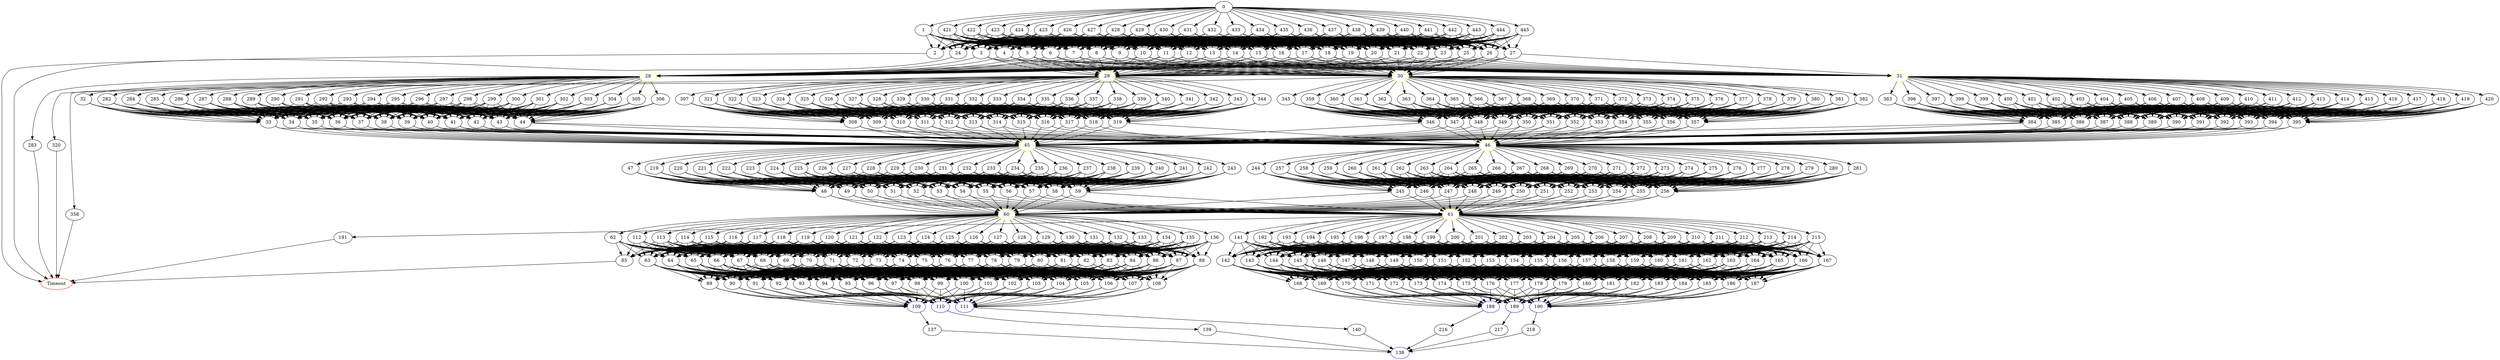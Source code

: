 digraph G {
	0 -> 1;
	0 -> 421;
	0 -> 422;
	0 -> 423;
	0 -> 424;
	0 -> 425;
	0 -> 426;
	0 -> 427;
	0 -> 428;
	0 -> 429;
	0 -> 430;
	0 -> 431;
	0 -> 432;
	0 -> 433;
	0 -> 434;
	0 -> 435;
	0 -> 436;
	0 -> 437;
	0 -> 438;
	0 -> 439;
	0 -> 440;
	0 -> 441;
	0 -> 442;
	0 -> 443;
	0 -> 444;
	0 -> 445;
	1 -> 2;
	1 -> 3;
	1 -> 4;
	1 -> 5;
	1 -> 6;
	1 -> 7;
	1 -> 8;
	1 -> 9;
	1 -> 10;
	1 -> 11;
	1 -> 12;
	1 -> 13;
	1 -> 14;
	1 -> 15;
	1 -> 16;
	1 -> 17;
	1 -> 18;
	1 -> 19;
	1 -> 20;
	1 -> 21;
	1 -> 22;
	1 -> 23;
	1 -> 24;
	1 -> 25;
	1 -> 26;
	1 -> 27;
	2 -> "Timeout";
Timeout [color=red];
	3 -> "28";
28 [color=yellow];
	3 -> "29";
29 [color=yellow];
	3 -> "30";
30 [color=yellow];
	3 -> "31";
31 [color=yellow];
	4 -> "28";
28 [color=yellow];
	4 -> "29";
29 [color=yellow];
	4 -> "30";
30 [color=yellow];
	4 -> "31";
31 [color=yellow];
	5 -> "28";
28 [color=yellow];
	5 -> "29";
29 [color=yellow];
	5 -> "30";
30 [color=yellow];
	5 -> "31";
31 [color=yellow];
	6 -> "28";
28 [color=yellow];
	6 -> "29";
29 [color=yellow];
	6 -> "30";
30 [color=yellow];
	6 -> "31";
31 [color=yellow];
	7 -> "28";
28 [color=yellow];
	7 -> "29";
29 [color=yellow];
	7 -> "30";
30 [color=yellow];
	7 -> "31";
31 [color=yellow];
	8 -> "28";
28 [color=yellow];
	8 -> "29";
29 [color=yellow];
	8 -> "30";
30 [color=yellow];
	8 -> "31";
31 [color=yellow];
	9 -> "28";
28 [color=yellow];
	9 -> "29";
29 [color=yellow];
	9 -> "30";
30 [color=yellow];
	9 -> "31";
31 [color=yellow];
	10 -> "28";
28 [color=yellow];
	10 -> "29";
29 [color=yellow];
	10 -> "30";
30 [color=yellow];
	10 -> "31";
31 [color=yellow];
	11 -> "28";
28 [color=yellow];
	11 -> "29";
29 [color=yellow];
	11 -> "30";
30 [color=yellow];
	11 -> "31";
31 [color=yellow];
	12 -> "28";
28 [color=yellow];
	12 -> "29";
29 [color=yellow];
	12 -> "30";
30 [color=yellow];
	12 -> "31";
31 [color=yellow];
	13 -> "28";
28 [color=yellow];
	13 -> "29";
29 [color=yellow];
	13 -> "30";
30 [color=yellow];
	13 -> "31";
31 [color=yellow];
	14 -> "28";
28 [color=yellow];
	14 -> "29";
29 [color=yellow];
	14 -> "30";
30 [color=yellow];
	14 -> "31";
31 [color=yellow];
	15 -> "28";
28 [color=yellow];
	15 -> "29";
29 [color=yellow];
	15 -> "30";
30 [color=yellow];
	15 -> "31";
31 [color=yellow];
	16 -> "28";
28 [color=yellow];
	16 -> "29";
29 [color=yellow];
	16 -> "30";
30 [color=yellow];
	16 -> "31";
31 [color=yellow];
	17 -> "28";
28 [color=yellow];
	17 -> "29";
29 [color=yellow];
	17 -> "30";
30 [color=yellow];
	17 -> "31";
31 [color=yellow];
	18 -> "28";
28 [color=yellow];
	18 -> "29";
29 [color=yellow];
	18 -> "30";
30 [color=yellow];
	18 -> "31";
31 [color=yellow];
	19 -> "28";
28 [color=yellow];
	19 -> "29";
29 [color=yellow];
	19 -> "30";
30 [color=yellow];
	19 -> "31";
31 [color=yellow];
	20 -> "28";
28 [color=yellow];
	20 -> "29";
29 [color=yellow];
	20 -> "30";
30 [color=yellow];
	20 -> "31";
31 [color=yellow];
	21 -> "28";
28 [color=yellow];
	21 -> "29";
29 [color=yellow];
	21 -> "30";
30 [color=yellow];
	21 -> "31";
31 [color=yellow];
	22 -> "28";
28 [color=yellow];
	22 -> "29";
29 [color=yellow];
	22 -> "30";
30 [color=yellow];
	22 -> "31";
31 [color=yellow];
	23 -> "28";
28 [color=yellow];
	23 -> "29";
29 [color=yellow];
	23 -> "30";
30 [color=yellow];
	23 -> "31";
31 [color=yellow];
	24 -> "Timeout";
Timeout [color=red];
	25 -> "28";
28 [color=yellow];
	25 -> "29";
29 [color=yellow];
	25 -> "30";
30 [color=yellow];
	25 -> "31";
31 [color=yellow];
	26 -> "28";
28 [color=yellow];
	26 -> "29";
29 [color=yellow];
	26 -> "30";
30 [color=yellow];
	26 -> "31";
31 [color=yellow];
	27 -> "28";
28 [color=yellow];
	27 -> "29";
29 [color=yellow];
	27 -> "30";
30 [color=yellow];
	27 -> "31";
31 [color=yellow];
	28 -> 32;
	28 -> 282;
	28 -> 283;
	28 -> 284;
	28 -> 285;
	28 -> 286;
	28 -> 287;
	28 -> 288;
	28 -> 289;
	28 -> 290;
	28 -> 291;
	28 -> 292;
	28 -> 293;
	28 -> 294;
	28 -> 295;
	28 -> 296;
	28 -> 297;
	28 -> 298;
	28 -> 299;
	28 -> 300;
	28 -> 301;
	28 -> 302;
	28 -> 303;
	28 -> 304;
	28 -> 305;
	28 -> 306;
	29 -> 307;
	29 -> 320;
	29 -> 321;
	29 -> 322;
	29 -> 323;
	29 -> 324;
	29 -> 325;
	29 -> 326;
	29 -> 327;
	29 -> 328;
	29 -> 329;
	29 -> 330;
	29 -> 331;
	29 -> 332;
	29 -> 333;
	29 -> 334;
	29 -> 335;
	29 -> 336;
	29 -> 337;
	29 -> 338;
	29 -> 339;
	29 -> 340;
	29 -> 341;
	29 -> 342;
	29 -> 343;
	29 -> 344;
	30 -> 345;
	30 -> 358;
	30 -> 359;
	30 -> 360;
	30 -> 361;
	30 -> 362;
	30 -> 363;
	30 -> 364;
	30 -> 365;
	30 -> 366;
	30 -> 367;
	30 -> 368;
	30 -> 369;
	30 -> 370;
	30 -> 371;
	30 -> 372;
	30 -> 373;
	30 -> 374;
	30 -> 375;
	30 -> 376;
	30 -> 377;
	30 -> 378;
	30 -> 379;
	30 -> 380;
	30 -> 381;
	30 -> 382;
	31 -> 383;
	31 -> 396;
	31 -> 397;
	31 -> 398;
	31 -> 399;
	31 -> 400;
	31 -> 401;
	31 -> 402;
	31 -> 403;
	31 -> 404;
	31 -> 405;
	31 -> 406;
	31 -> 407;
	31 -> 408;
	31 -> 409;
	31 -> 410;
	31 -> 411;
	31 -> 412;
	31 -> 413;
	31 -> 414;
	31 -> 415;
	31 -> 416;
	31 -> 417;
	31 -> 418;
	31 -> 419;
	31 -> 420;
	32 -> 33;
	32 -> 34;
	32 -> 35;
	32 -> 36;
	32 -> 37;
	32 -> 38;
	32 -> 39;
	32 -> 40;
	32 -> 41;
	32 -> 42;
	32 -> 43;
	32 -> 44;
	33 -> "45";
45 [color=yellow];
	33 -> "46";
46 [color=yellow];
	34 -> "45";
45 [color=yellow];
	34 -> "46";
46 [color=yellow];
	35 -> "45";
45 [color=yellow];
	35 -> "46";
46 [color=yellow];
	36 -> "45";
45 [color=yellow];
	36 -> "46";
46 [color=yellow];
	37 -> "45";
45 [color=yellow];
	37 -> "46";
46 [color=yellow];
	38 -> "45";
45 [color=yellow];
	38 -> "46";
46 [color=yellow];
	39 -> "45";
45 [color=yellow];
	39 -> "46";
46 [color=yellow];
	40 -> "45";
45 [color=yellow];
	40 -> "46";
46 [color=yellow];
	41 -> "45";
45 [color=yellow];
	41 -> "46";
46 [color=yellow];
	42 -> "45";
45 [color=yellow];
	42 -> "46";
46 [color=yellow];
	43 -> "45";
45 [color=yellow];
	43 -> "46";
46 [color=yellow];
	44 -> "45";
45 [color=yellow];
	44 -> "46";
46 [color=yellow];
	45 -> 47;
	45 -> 219;
	45 -> 220;
	45 -> 221;
	45 -> 222;
	45 -> 223;
	45 -> 224;
	45 -> 225;
	45 -> 226;
	45 -> 227;
	45 -> 228;
	45 -> 229;
	45 -> 230;
	45 -> 231;
	45 -> 232;
	45 -> 233;
	45 -> 234;
	45 -> 235;
	45 -> 236;
	45 -> 237;
	45 -> 238;
	45 -> 239;
	45 -> 240;
	45 -> 241;
	45 -> 242;
	45 -> 243;
	46 -> 244;
	46 -> 257;
	46 -> 258;
	46 -> 259;
	46 -> 260;
	46 -> 261;
	46 -> 262;
	46 -> 263;
	46 -> 264;
	46 -> 265;
	46 -> 266;
	46 -> 267;
	46 -> 268;
	46 -> 269;
	46 -> 270;
	46 -> 271;
	46 -> 272;
	46 -> 273;
	46 -> 274;
	46 -> 275;
	46 -> 276;
	46 -> 277;
	46 -> 278;
	46 -> 279;
	46 -> 280;
	46 -> 281;
	47 -> 48;
	47 -> 49;
	47 -> 50;
	47 -> 51;
	47 -> 52;
	47 -> 53;
	47 -> 54;
	47 -> 55;
	47 -> 56;
	47 -> 57;
	47 -> 58;
	47 -> 59;
	48 -> "60";
60 [color=yellow];
	48 -> "61";
61 [color=yellow];
	49 -> "60";
60 [color=yellow];
	49 -> "61";
61 [color=yellow];
	50 -> "60";
60 [color=yellow];
	50 -> "61";
61 [color=yellow];
	51 -> "60";
60 [color=yellow];
	51 -> "61";
61 [color=yellow];
	52 -> "60";
60 [color=yellow];
	52 -> "61";
61 [color=yellow];
	53 -> "60";
60 [color=yellow];
	53 -> "61";
61 [color=yellow];
	54 -> "60";
60 [color=yellow];
	54 -> "61";
61 [color=yellow];
	55 -> "60";
60 [color=yellow];
	55 -> "61";
61 [color=yellow];
	56 -> "60";
60 [color=yellow];
	56 -> "61";
61 [color=yellow];
	57 -> "60";
60 [color=yellow];
	57 -> "61";
61 [color=yellow];
	58 -> "60";
60 [color=yellow];
	58 -> "61";
61 [color=yellow];
	59 -> "60";
60 [color=yellow];
	59 -> "61";
61 [color=yellow];
	60 -> 62;
	60 -> 112;
	60 -> 113;
	60 -> 114;
	60 -> 115;
	60 -> 116;
	60 -> 117;
	60 -> 118;
	60 -> 119;
	60 -> 120;
	60 -> 121;
	60 -> 122;
	60 -> 123;
	60 -> 124;
	60 -> 125;
	60 -> 126;
	60 -> 127;
	60 -> 128;
	60 -> 129;
	60 -> 130;
	60 -> 131;
	60 -> 132;
	60 -> 133;
	60 -> 134;
	60 -> 135;
	60 -> 136;
	61 -> 141;
	61 -> 191;
	61 -> 192;
	61 -> 193;
	61 -> 194;
	61 -> 195;
	61 -> 196;
	61 -> 197;
	61 -> 198;
	61 -> 199;
	61 -> 200;
	61 -> 201;
	61 -> 202;
	61 -> 203;
	61 -> 204;
	61 -> 205;
	61 -> 206;
	61 -> 207;
	61 -> 208;
	61 -> 209;
	61 -> 210;
	61 -> 211;
	61 -> 212;
	61 -> 213;
	61 -> 214;
	61 -> 215;
	62 -> 63;
	62 -> 64;
	62 -> 65;
	62 -> 66;
	62 -> 67;
	62 -> 68;
	62 -> 69;
	62 -> 70;
	62 -> 71;
	62 -> 72;
	62 -> 73;
	62 -> 74;
	62 -> 75;
	62 -> 76;
	62 -> 77;
	62 -> 78;
	62 -> 79;
	62 -> 80;
	62 -> 81;
	62 -> 82;
	62 -> 83;
	62 -> 84;
	62 -> 85;
	62 -> 86;
	62 -> 87;
	62 -> 88;
	63 -> 89;
	63 -> 90;
	63 -> 91;
	63 -> 92;
	63 -> 93;
	63 -> 94;
	63 -> 95;
	63 -> 96;
	63 -> 97;
	63 -> 98;
	63 -> 99;
	63 -> 100;
	63 -> 101;
	63 -> 102;
	63 -> 103;
	63 -> 104;
	63 -> 105;
	63 -> 106;
	63 -> 107;
	63 -> 108;
	64 -> 89;
	64 -> 90;
	64 -> 91;
	64 -> 92;
	64 -> 93;
	64 -> 94;
	64 -> 95;
	64 -> 96;
	64 -> 97;
	64 -> 98;
	64 -> 99;
	64 -> 100;
	64 -> 101;
	64 -> 102;
	64 -> 103;
	64 -> 104;
	64 -> 105;
	64 -> 106;
	64 -> 107;
	64 -> 108;
	65 -> 89;
	65 -> 90;
	65 -> 91;
	65 -> 92;
	65 -> 93;
	65 -> 94;
	65 -> 95;
	65 -> 96;
	65 -> 97;
	65 -> 98;
	65 -> 99;
	65 -> 100;
	65 -> 101;
	65 -> 102;
	65 -> 103;
	65 -> 104;
	65 -> 105;
	65 -> 106;
	65 -> 107;
	65 -> 108;
	66 -> 89;
	66 -> 90;
	66 -> 91;
	66 -> 92;
	66 -> 93;
	66 -> 94;
	66 -> 95;
	66 -> 96;
	66 -> 97;
	66 -> 98;
	66 -> 99;
	66 -> 100;
	66 -> 101;
	66 -> 102;
	66 -> 103;
	66 -> 104;
	66 -> 105;
	66 -> 106;
	66 -> 107;
	66 -> 108;
	67 -> 89;
	67 -> 90;
	67 -> 91;
	67 -> 92;
	67 -> 93;
	67 -> 94;
	67 -> 95;
	67 -> 96;
	67 -> 97;
	67 -> 98;
	67 -> 99;
	67 -> 100;
	67 -> 101;
	67 -> 102;
	67 -> 103;
	67 -> 104;
	67 -> 105;
	67 -> 106;
	67 -> 107;
	67 -> 108;
	68 -> 89;
	68 -> 90;
	68 -> 91;
	68 -> 92;
	68 -> 93;
	68 -> 94;
	68 -> 95;
	68 -> 96;
	68 -> 97;
	68 -> 98;
	68 -> 99;
	68 -> 100;
	68 -> 101;
	68 -> 102;
	68 -> 103;
	68 -> 104;
	68 -> 105;
	68 -> 106;
	68 -> 107;
	68 -> 108;
	69 -> 89;
	69 -> 90;
	69 -> 91;
	69 -> 92;
	69 -> 93;
	69 -> 94;
	69 -> 95;
	69 -> 96;
	69 -> 97;
	69 -> 98;
	69 -> 99;
	69 -> 100;
	69 -> 101;
	69 -> 102;
	69 -> 103;
	69 -> 104;
	69 -> 105;
	69 -> 106;
	69 -> 107;
	69 -> 108;
	70 -> 89;
	70 -> 90;
	70 -> 91;
	70 -> 92;
	70 -> 93;
	70 -> 94;
	70 -> 95;
	70 -> 96;
	70 -> 97;
	70 -> 98;
	70 -> 99;
	70 -> 100;
	70 -> 101;
	70 -> 102;
	70 -> 103;
	70 -> 104;
	70 -> 105;
	70 -> 106;
	70 -> 107;
	70 -> 108;
	71 -> 89;
	71 -> 90;
	71 -> 91;
	71 -> 92;
	71 -> 93;
	71 -> 94;
	71 -> 95;
	71 -> 96;
	71 -> 97;
	71 -> 98;
	71 -> 99;
	71 -> 100;
	71 -> 101;
	71 -> 102;
	71 -> 103;
	71 -> 104;
	71 -> 105;
	71 -> 106;
	71 -> 107;
	71 -> 108;
	72 -> 89;
	72 -> 90;
	72 -> 91;
	72 -> 92;
	72 -> 93;
	72 -> 94;
	72 -> 95;
	72 -> 96;
	72 -> 97;
	72 -> 98;
	72 -> 99;
	72 -> 100;
	72 -> 101;
	72 -> 102;
	72 -> 103;
	72 -> 104;
	72 -> 105;
	72 -> 106;
	72 -> 107;
	72 -> 108;
	73 -> 89;
	73 -> 90;
	73 -> 91;
	73 -> 92;
	73 -> 93;
	73 -> 94;
	73 -> 95;
	73 -> 96;
	73 -> 97;
	73 -> 98;
	73 -> 99;
	73 -> 100;
	73 -> 101;
	73 -> 102;
	73 -> 103;
	73 -> 104;
	73 -> 105;
	73 -> 106;
	73 -> 107;
	73 -> 108;
	74 -> 89;
	74 -> 90;
	74 -> 91;
	74 -> 92;
	74 -> 93;
	74 -> 94;
	74 -> 95;
	74 -> 96;
	74 -> 97;
	74 -> 98;
	74 -> 99;
	74 -> 100;
	74 -> 101;
	74 -> 102;
	74 -> 103;
	74 -> 104;
	74 -> 105;
	74 -> 106;
	74 -> 107;
	74 -> 108;
	75 -> 89;
	75 -> 90;
	75 -> 91;
	75 -> 92;
	75 -> 93;
	75 -> 94;
	75 -> 95;
	75 -> 96;
	75 -> 97;
	75 -> 98;
	75 -> 99;
	75 -> 100;
	75 -> 101;
	75 -> 102;
	75 -> 103;
	75 -> 104;
	75 -> 105;
	75 -> 106;
	75 -> 107;
	75 -> 108;
	76 -> 89;
	76 -> 90;
	76 -> 91;
	76 -> 92;
	76 -> 93;
	76 -> 94;
	76 -> 95;
	76 -> 96;
	76 -> 97;
	76 -> 98;
	76 -> 99;
	76 -> 100;
	76 -> 101;
	76 -> 102;
	76 -> 103;
	76 -> 104;
	76 -> 105;
	76 -> 106;
	76 -> 107;
	76 -> 108;
	77 -> 89;
	77 -> 90;
	77 -> 91;
	77 -> 92;
	77 -> 93;
	77 -> 94;
	77 -> 95;
	77 -> 96;
	77 -> 97;
	77 -> 98;
	77 -> 99;
	77 -> 100;
	77 -> 101;
	77 -> 102;
	77 -> 103;
	77 -> 104;
	77 -> 105;
	77 -> 106;
	77 -> 107;
	77 -> 108;
	78 -> 89;
	78 -> 90;
	78 -> 91;
	78 -> 92;
	78 -> 93;
	78 -> 94;
	78 -> 95;
	78 -> 96;
	78 -> 97;
	78 -> 98;
	78 -> 99;
	78 -> 100;
	78 -> 101;
	78 -> 102;
	78 -> 103;
	78 -> 104;
	78 -> 105;
	78 -> 106;
	78 -> 107;
	78 -> 108;
	79 -> 89;
	79 -> 90;
	79 -> 91;
	79 -> 92;
	79 -> 93;
	79 -> 94;
	79 -> 95;
	79 -> 96;
	79 -> 97;
	79 -> 98;
	79 -> 99;
	79 -> 100;
	79 -> 101;
	79 -> 102;
	79 -> 103;
	79 -> 104;
	79 -> 105;
	79 -> 106;
	79 -> 107;
	79 -> 108;
	80 -> 89;
	80 -> 90;
	80 -> 91;
	80 -> 92;
	80 -> 93;
	80 -> 94;
	80 -> 95;
	80 -> 96;
	80 -> 97;
	80 -> 98;
	80 -> 99;
	80 -> 100;
	80 -> 101;
	80 -> 102;
	80 -> 103;
	80 -> 104;
	80 -> 105;
	80 -> 106;
	80 -> 107;
	80 -> 108;
	81 -> 89;
	81 -> 90;
	81 -> 91;
	81 -> 92;
	81 -> 93;
	81 -> 94;
	81 -> 95;
	81 -> 96;
	81 -> 97;
	81 -> 98;
	81 -> 99;
	81 -> 100;
	81 -> 101;
	81 -> 102;
	81 -> 103;
	81 -> 104;
	81 -> 105;
	81 -> 106;
	81 -> 107;
	81 -> 108;
	82 -> 89;
	82 -> 90;
	82 -> 91;
	82 -> 92;
	82 -> 93;
	82 -> 94;
	82 -> 95;
	82 -> 96;
	82 -> 97;
	82 -> 98;
	82 -> 99;
	82 -> 100;
	82 -> 101;
	82 -> 102;
	82 -> 103;
	82 -> 104;
	82 -> 105;
	82 -> 106;
	82 -> 107;
	82 -> 108;
	83 -> 89;
	83 -> 90;
	83 -> 91;
	83 -> 92;
	83 -> 93;
	83 -> 94;
	83 -> 95;
	83 -> 96;
	83 -> 97;
	83 -> 98;
	83 -> 99;
	83 -> 100;
	83 -> 101;
	83 -> 102;
	83 -> 103;
	83 -> 104;
	83 -> 105;
	83 -> 106;
	83 -> 107;
	83 -> 108;
	84 -> 89;
	84 -> 90;
	84 -> 91;
	84 -> 92;
	84 -> 93;
	84 -> 94;
	84 -> 95;
	84 -> 96;
	84 -> 97;
	84 -> 98;
	84 -> 99;
	84 -> 100;
	84 -> 101;
	84 -> 102;
	84 -> 103;
	84 -> 104;
	84 -> 105;
	84 -> 106;
	84 -> 107;
	84 -> 108;
	85 -> "Timeout";
Timeout [color=red];
	86 -> 89;
	86 -> 90;
	86 -> 91;
	86 -> 92;
	86 -> 93;
	86 -> 94;
	86 -> 95;
	86 -> 96;
	86 -> 97;
	86 -> 98;
	86 -> 99;
	86 -> 100;
	86 -> 101;
	86 -> 102;
	86 -> 103;
	86 -> 104;
	86 -> 105;
	86 -> 106;
	86 -> 107;
	86 -> 108;
	87 -> 89;
	87 -> 90;
	87 -> 91;
	87 -> 92;
	87 -> 93;
	87 -> 94;
	87 -> 95;
	87 -> 96;
	87 -> 97;
	87 -> 98;
	87 -> 99;
	87 -> 100;
	87 -> 101;
	87 -> 102;
	87 -> 103;
	87 -> 104;
	87 -> 105;
	87 -> 106;
	87 -> 107;
	87 -> 108;
	88 -> 89;
	88 -> 90;
	88 -> 91;
	88 -> 92;
	88 -> 93;
	88 -> 94;
	88 -> 95;
	88 -> 96;
	88 -> 97;
	88 -> 98;
	88 -> 99;
	88 -> 100;
	88 -> 101;
	88 -> 102;
	88 -> 103;
	88 -> 104;
	88 -> 105;
	88 -> 106;
	88 -> 107;
	88 -> 108;
	89 -> "109";
109 [color=blue];
	89 -> "110";
110 [color=blue];
	89 -> "111";
111 [color=blue];
	90 -> "109";
109 [color=blue];
	90 -> "110";
110 [color=blue];
	90 -> "111";
111 [color=blue];
	91 -> "109";
109 [color=blue];
	91 -> "110";
110 [color=blue];
	91 -> "111";
111 [color=blue];
	92 -> "109";
109 [color=blue];
	92 -> "110";
110 [color=blue];
	92 -> "111";
111 [color=blue];
	93 -> "109";
109 [color=blue];
	93 -> "110";
110 [color=blue];
	93 -> "111";
111 [color=blue];
	94 -> "109";
109 [color=blue];
	94 -> "110";
110 [color=blue];
	94 -> "111";
111 [color=blue];
	95 -> "109";
109 [color=blue];
	95 -> "110";
110 [color=blue];
	95 -> "111";
111 [color=blue];
	96 -> "109";
109 [color=blue];
	96 -> "110";
110 [color=blue];
	96 -> "111";
111 [color=blue];
	97 -> "109";
109 [color=blue];
	97 -> "110";
110 [color=blue];
	97 -> "111";
111 [color=blue];
	98 -> "109";
109 [color=blue];
	98 -> "110";
110 [color=blue];
	98 -> "111";
111 [color=blue];
	99 -> "109";
109 [color=blue];
	99 -> "110";
110 [color=blue];
	99 -> "111";
111 [color=blue];
	100 -> "109";
109 [color=blue];
	100 -> "110";
110 [color=blue];
	100 -> "111";
111 [color=blue];
	101 -> "109";
109 [color=blue];
	101 -> "110";
110 [color=blue];
	101 -> "111";
111 [color=blue];
	102 -> "109";
109 [color=blue];
	102 -> "110";
110 [color=blue];
	102 -> "111";
111 [color=blue];
	103 -> "109";
109 [color=blue];
	103 -> "110";
110 [color=blue];
	103 -> "111";
111 [color=blue];
	104 -> "109";
109 [color=blue];
	104 -> "110";
110 [color=blue];
	104 -> "111";
111 [color=blue];
	105 -> "109";
109 [color=blue];
	105 -> "110";
110 [color=blue];
	105 -> "111";
111 [color=blue];
	106 -> "109";
109 [color=blue];
	106 -> "110";
110 [color=blue];
	106 -> "111";
111 [color=blue];
	107 -> "109";
109 [color=blue];
	107 -> "110";
110 [color=blue];
	107 -> "111";
111 [color=blue];
	108 -> "109";
109 [color=blue];
	108 -> "110";
110 [color=blue];
	108 -> "111";
111 [color=blue];
	109 -> 137;
	110 -> 139;
	111 -> 140;
	112 -> 63;
	112 -> 64;
	112 -> 65;
	112 -> 66;
	112 -> 67;
	112 -> 68;
	112 -> 69;
	112 -> 70;
	112 -> 71;
	112 -> 72;
	112 -> 73;
	112 -> 74;
	112 -> 75;
	112 -> 76;
	112 -> 77;
	112 -> 78;
	112 -> 79;
	112 -> 80;
	112 -> 81;
	112 -> 82;
	112 -> 83;
	112 -> 84;
	112 -> 85;
	112 -> 86;
	112 -> 87;
	112 -> 88;
	113 -> 63;
	113 -> 64;
	113 -> 65;
	113 -> 66;
	113 -> 67;
	113 -> 68;
	113 -> 69;
	113 -> 70;
	113 -> 71;
	113 -> 72;
	113 -> 73;
	113 -> 74;
	113 -> 75;
	113 -> 76;
	113 -> 77;
	113 -> 78;
	113 -> 79;
	113 -> 80;
	113 -> 81;
	113 -> 82;
	113 -> 83;
	113 -> 84;
	113 -> 85;
	113 -> 86;
	113 -> 87;
	113 -> 88;
	114 -> 63;
	114 -> 64;
	114 -> 65;
	114 -> 66;
	114 -> 67;
	114 -> 68;
	114 -> 69;
	114 -> 70;
	114 -> 71;
	114 -> 72;
	114 -> 73;
	114 -> 74;
	114 -> 75;
	114 -> 76;
	114 -> 77;
	114 -> 78;
	114 -> 79;
	114 -> 80;
	114 -> 81;
	114 -> 82;
	114 -> 83;
	114 -> 84;
	114 -> 85;
	114 -> 86;
	114 -> 87;
	114 -> 88;
	115 -> 63;
	115 -> 64;
	115 -> 65;
	115 -> 66;
	115 -> 67;
	115 -> 68;
	115 -> 69;
	115 -> 70;
	115 -> 71;
	115 -> 72;
	115 -> 73;
	115 -> 74;
	115 -> 75;
	115 -> 76;
	115 -> 77;
	115 -> 78;
	115 -> 79;
	115 -> 80;
	115 -> 81;
	115 -> 82;
	115 -> 83;
	115 -> 84;
	115 -> 85;
	115 -> 86;
	115 -> 87;
	115 -> 88;
	116 -> 63;
	116 -> 64;
	116 -> 65;
	116 -> 66;
	116 -> 67;
	116 -> 68;
	116 -> 69;
	116 -> 70;
	116 -> 71;
	116 -> 72;
	116 -> 73;
	116 -> 74;
	116 -> 75;
	116 -> 76;
	116 -> 77;
	116 -> 78;
	116 -> 79;
	116 -> 80;
	116 -> 81;
	116 -> 82;
	116 -> 83;
	116 -> 84;
	116 -> 85;
	116 -> 86;
	116 -> 87;
	116 -> 88;
	117 -> 63;
	117 -> 64;
	117 -> 65;
	117 -> 66;
	117 -> 67;
	117 -> 68;
	117 -> 69;
	117 -> 70;
	117 -> 71;
	117 -> 72;
	117 -> 73;
	117 -> 74;
	117 -> 75;
	117 -> 76;
	117 -> 77;
	117 -> 78;
	117 -> 79;
	117 -> 80;
	117 -> 81;
	117 -> 82;
	117 -> 83;
	117 -> 84;
	117 -> 85;
	117 -> 86;
	117 -> 87;
	117 -> 88;
	118 -> 63;
	118 -> 64;
	118 -> 65;
	118 -> 66;
	118 -> 67;
	118 -> 68;
	118 -> 69;
	118 -> 70;
	118 -> 71;
	118 -> 72;
	118 -> 73;
	118 -> 74;
	118 -> 75;
	118 -> 76;
	118 -> 77;
	118 -> 78;
	118 -> 79;
	118 -> 80;
	118 -> 81;
	118 -> 82;
	118 -> 83;
	118 -> 84;
	118 -> 85;
	118 -> 86;
	118 -> 87;
	118 -> 88;
	119 -> 63;
	119 -> 64;
	119 -> 65;
	119 -> 66;
	119 -> 67;
	119 -> 68;
	119 -> 69;
	119 -> 70;
	119 -> 71;
	119 -> 72;
	119 -> 73;
	119 -> 74;
	119 -> 75;
	119 -> 76;
	119 -> 77;
	119 -> 78;
	119 -> 79;
	119 -> 80;
	119 -> 81;
	119 -> 82;
	119 -> 83;
	119 -> 84;
	119 -> 85;
	119 -> 86;
	119 -> 87;
	119 -> 88;
	120 -> 63;
	120 -> 64;
	120 -> 65;
	120 -> 66;
	120 -> 67;
	120 -> 68;
	120 -> 69;
	120 -> 70;
	120 -> 71;
	120 -> 72;
	120 -> 73;
	120 -> 74;
	120 -> 75;
	120 -> 76;
	120 -> 77;
	120 -> 78;
	120 -> 79;
	120 -> 80;
	120 -> 81;
	120 -> 82;
	120 -> 83;
	120 -> 84;
	120 -> 85;
	120 -> 86;
	120 -> 87;
	120 -> 88;
	121 -> 63;
	121 -> 64;
	121 -> 65;
	121 -> 66;
	121 -> 67;
	121 -> 68;
	121 -> 69;
	121 -> 70;
	121 -> 71;
	121 -> 72;
	121 -> 73;
	121 -> 74;
	121 -> 75;
	121 -> 76;
	121 -> 77;
	121 -> 78;
	121 -> 79;
	121 -> 80;
	121 -> 81;
	121 -> 82;
	121 -> 83;
	121 -> 84;
	121 -> 85;
	121 -> 86;
	121 -> 87;
	121 -> 88;
	122 -> 63;
	122 -> 64;
	122 -> 65;
	122 -> 66;
	122 -> 67;
	122 -> 68;
	122 -> 69;
	122 -> 70;
	122 -> 71;
	122 -> 72;
	122 -> 73;
	122 -> 74;
	122 -> 75;
	122 -> 76;
	122 -> 77;
	122 -> 78;
	122 -> 79;
	122 -> 80;
	122 -> 81;
	122 -> 82;
	122 -> 83;
	122 -> 84;
	122 -> 85;
	122 -> 86;
	122 -> 87;
	122 -> 88;
	123 -> 63;
	123 -> 64;
	123 -> 65;
	123 -> 66;
	123 -> 67;
	123 -> 68;
	123 -> 69;
	123 -> 70;
	123 -> 71;
	123 -> 72;
	123 -> 73;
	123 -> 74;
	123 -> 75;
	123 -> 76;
	123 -> 77;
	123 -> 78;
	123 -> 79;
	123 -> 80;
	123 -> 81;
	123 -> 82;
	123 -> 83;
	123 -> 84;
	123 -> 85;
	123 -> 86;
	123 -> 87;
	123 -> 88;
	124 -> 63;
	124 -> 64;
	124 -> 65;
	124 -> 66;
	124 -> 67;
	124 -> 68;
	124 -> 69;
	124 -> 70;
	124 -> 71;
	124 -> 72;
	124 -> 73;
	124 -> 74;
	124 -> 75;
	124 -> 76;
	124 -> 77;
	124 -> 78;
	124 -> 79;
	124 -> 80;
	124 -> 81;
	124 -> 82;
	124 -> 83;
	124 -> 84;
	124 -> 85;
	124 -> 86;
	124 -> 87;
	124 -> 88;
	125 -> 63;
	125 -> 64;
	125 -> 65;
	125 -> 66;
	125 -> 67;
	125 -> 68;
	125 -> 69;
	125 -> 70;
	125 -> 71;
	125 -> 72;
	125 -> 73;
	125 -> 74;
	125 -> 75;
	125 -> 76;
	125 -> 77;
	125 -> 78;
	125 -> 79;
	125 -> 80;
	125 -> 81;
	125 -> 82;
	125 -> 83;
	125 -> 84;
	125 -> 85;
	125 -> 86;
	125 -> 87;
	125 -> 88;
	126 -> 63;
	126 -> 64;
	126 -> 65;
	126 -> 66;
	126 -> 67;
	126 -> 68;
	126 -> 69;
	126 -> 70;
	126 -> 71;
	126 -> 72;
	126 -> 73;
	126 -> 74;
	126 -> 75;
	126 -> 76;
	126 -> 77;
	126 -> 78;
	126 -> 79;
	126 -> 80;
	126 -> 81;
	126 -> 82;
	126 -> 83;
	126 -> 84;
	126 -> 85;
	126 -> 86;
	126 -> 87;
	126 -> 88;
	127 -> 63;
	127 -> 64;
	127 -> 65;
	127 -> 66;
	127 -> 67;
	127 -> 68;
	127 -> 69;
	127 -> 70;
	127 -> 71;
	127 -> 72;
	127 -> 73;
	127 -> 74;
	127 -> 75;
	127 -> 76;
	127 -> 77;
	127 -> 78;
	127 -> 79;
	127 -> 80;
	127 -> 81;
	127 -> 82;
	127 -> 83;
	127 -> 84;
	127 -> 85;
	127 -> 86;
	127 -> 87;
	127 -> 88;
	128 -> 63;
	128 -> 64;
	128 -> 65;
	128 -> 66;
	128 -> 67;
	128 -> 68;
	128 -> 69;
	128 -> 70;
	128 -> 71;
	128 -> 72;
	128 -> 73;
	128 -> 74;
	128 -> 75;
	128 -> 76;
	128 -> 77;
	128 -> 78;
	128 -> 79;
	128 -> 80;
	128 -> 81;
	128 -> 82;
	128 -> 83;
	128 -> 84;
	128 -> 85;
	128 -> 86;
	128 -> 87;
	128 -> 88;
	129 -> 63;
	129 -> 64;
	129 -> 65;
	129 -> 66;
	129 -> 67;
	129 -> 68;
	129 -> 69;
	129 -> 70;
	129 -> 71;
	129 -> 72;
	129 -> 73;
	129 -> 74;
	129 -> 75;
	129 -> 76;
	129 -> 77;
	129 -> 78;
	129 -> 79;
	129 -> 80;
	129 -> 81;
	129 -> 82;
	129 -> 83;
	129 -> 84;
	129 -> 85;
	129 -> 86;
	129 -> 87;
	129 -> 88;
	130 -> 63;
	130 -> 64;
	130 -> 65;
	130 -> 66;
	130 -> 67;
	130 -> 68;
	130 -> 69;
	130 -> 70;
	130 -> 71;
	130 -> 72;
	130 -> 73;
	130 -> 74;
	130 -> 75;
	130 -> 76;
	130 -> 77;
	130 -> 78;
	130 -> 79;
	130 -> 80;
	130 -> 81;
	130 -> 82;
	130 -> 83;
	130 -> 84;
	130 -> 85;
	130 -> 86;
	130 -> 87;
	130 -> 88;
	131 -> 63;
	131 -> 64;
	131 -> 65;
	131 -> 66;
	131 -> 67;
	131 -> 68;
	131 -> 69;
	131 -> 70;
	131 -> 71;
	131 -> 72;
	131 -> 73;
	131 -> 74;
	131 -> 75;
	131 -> 76;
	131 -> 77;
	131 -> 78;
	131 -> 79;
	131 -> 80;
	131 -> 81;
	131 -> 82;
	131 -> 83;
	131 -> 84;
	131 -> 85;
	131 -> 86;
	131 -> 87;
	131 -> 88;
	132 -> 63;
	132 -> 64;
	132 -> 65;
	132 -> 66;
	132 -> 67;
	132 -> 68;
	132 -> 69;
	132 -> 70;
	132 -> 71;
	132 -> 72;
	132 -> 73;
	132 -> 74;
	132 -> 75;
	132 -> 76;
	132 -> 77;
	132 -> 78;
	132 -> 79;
	132 -> 80;
	132 -> 81;
	132 -> 82;
	132 -> 83;
	132 -> 84;
	132 -> 85;
	132 -> 86;
	132 -> 87;
	132 -> 88;
	133 -> 63;
	133 -> 64;
	133 -> 65;
	133 -> 66;
	133 -> 67;
	133 -> 68;
	133 -> 69;
	133 -> 70;
	133 -> 71;
	133 -> 72;
	133 -> 73;
	133 -> 74;
	133 -> 75;
	133 -> 76;
	133 -> 77;
	133 -> 78;
	133 -> 79;
	133 -> 80;
	133 -> 81;
	133 -> 82;
	133 -> 83;
	133 -> 84;
	133 -> 85;
	133 -> 86;
	133 -> 87;
	133 -> 88;
	134 -> 63;
	134 -> 64;
	134 -> 65;
	134 -> 66;
	134 -> 67;
	134 -> 68;
	134 -> 69;
	134 -> 70;
	134 -> 71;
	134 -> 72;
	134 -> 73;
	134 -> 74;
	134 -> 75;
	134 -> 76;
	134 -> 77;
	134 -> 78;
	134 -> 79;
	134 -> 80;
	134 -> 81;
	134 -> 82;
	134 -> 83;
	134 -> 84;
	134 -> 85;
	134 -> 86;
	134 -> 87;
	134 -> 88;
	135 -> 63;
	135 -> 64;
	135 -> 65;
	135 -> 66;
	135 -> 67;
	135 -> 68;
	135 -> 69;
	135 -> 70;
	135 -> 71;
	135 -> 72;
	135 -> 73;
	135 -> 74;
	135 -> 75;
	135 -> 76;
	135 -> 77;
	135 -> 78;
	135 -> 79;
	135 -> 80;
	135 -> 81;
	135 -> 82;
	135 -> 83;
	135 -> 84;
	135 -> 85;
	135 -> 86;
	135 -> 87;
	135 -> 88;
	136 -> 63;
	136 -> 64;
	136 -> 65;
	136 -> 66;
	136 -> 67;
	136 -> 68;
	136 -> 69;
	136 -> 70;
	136 -> 71;
	136 -> 72;
	136 -> 73;
	136 -> 74;
	136 -> 75;
	136 -> 76;
	136 -> 77;
	136 -> 78;
	136 -> 79;
	136 -> 80;
	136 -> 81;
	136 -> 82;
	136 -> 83;
	136 -> 84;
	136 -> 85;
	136 -> 86;
	136 -> 87;
	136 -> 88;
	137 -> "138";
138 [color=blue];
	139 -> "138";
138 [color=blue];
	140 -> "138";
138 [color=blue];
	141 -> 142;
	141 -> 143;
	141 -> 144;
	141 -> 145;
	141 -> 146;
	141 -> 147;
	141 -> 148;
	141 -> 149;
	141 -> 150;
	141 -> 151;
	141 -> 152;
	141 -> 153;
	141 -> 154;
	141 -> 155;
	141 -> 156;
	141 -> 157;
	141 -> 158;
	141 -> 159;
	141 -> 160;
	141 -> 161;
	141 -> 162;
	141 -> 163;
	141 -> 164;
	141 -> 165;
	141 -> 166;
	141 -> 167;
	142 -> 168;
	142 -> 169;
	142 -> 170;
	142 -> 171;
	142 -> 172;
	142 -> 173;
	142 -> 174;
	142 -> 175;
	142 -> 176;
	142 -> 177;
	142 -> 178;
	142 -> 179;
	142 -> 180;
	142 -> 181;
	142 -> 182;
	142 -> 183;
	142 -> 184;
	142 -> 185;
	142 -> 186;
	142 -> 187;
	143 -> 168;
	143 -> 169;
	143 -> 170;
	143 -> 171;
	143 -> 172;
	143 -> 173;
	143 -> 174;
	143 -> 175;
	143 -> 176;
	143 -> 177;
	143 -> 178;
	143 -> 179;
	143 -> 180;
	143 -> 181;
	143 -> 182;
	143 -> 183;
	143 -> 184;
	143 -> 185;
	143 -> 186;
	143 -> 187;
	144 -> 168;
	144 -> 169;
	144 -> 170;
	144 -> 171;
	144 -> 172;
	144 -> 173;
	144 -> 174;
	144 -> 175;
	144 -> 176;
	144 -> 177;
	144 -> 178;
	144 -> 179;
	144 -> 180;
	144 -> 181;
	144 -> 182;
	144 -> 183;
	144 -> 184;
	144 -> 185;
	144 -> 186;
	144 -> 187;
	145 -> 168;
	145 -> 169;
	145 -> 170;
	145 -> 171;
	145 -> 172;
	145 -> 173;
	145 -> 174;
	145 -> 175;
	145 -> 176;
	145 -> 177;
	145 -> 178;
	145 -> 179;
	145 -> 180;
	145 -> 181;
	145 -> 182;
	145 -> 183;
	145 -> 184;
	145 -> 185;
	145 -> 186;
	145 -> 187;
	146 -> 168;
	146 -> 169;
	146 -> 170;
	146 -> 171;
	146 -> 172;
	146 -> 173;
	146 -> 174;
	146 -> 175;
	146 -> 176;
	146 -> 177;
	146 -> 178;
	146 -> 179;
	146 -> 180;
	146 -> 181;
	146 -> 182;
	146 -> 183;
	146 -> 184;
	146 -> 185;
	146 -> 186;
	146 -> 187;
	147 -> 168;
	147 -> 169;
	147 -> 170;
	147 -> 171;
	147 -> 172;
	147 -> 173;
	147 -> 174;
	147 -> 175;
	147 -> 176;
	147 -> 177;
	147 -> 178;
	147 -> 179;
	147 -> 180;
	147 -> 181;
	147 -> 182;
	147 -> 183;
	147 -> 184;
	147 -> 185;
	147 -> 186;
	147 -> 187;
	148 -> 168;
	148 -> 169;
	148 -> 170;
	148 -> 171;
	148 -> 172;
	148 -> 173;
	148 -> 174;
	148 -> 175;
	148 -> 176;
	148 -> 177;
	148 -> 178;
	148 -> 179;
	148 -> 180;
	148 -> 181;
	148 -> 182;
	148 -> 183;
	148 -> 184;
	148 -> 185;
	148 -> 186;
	148 -> 187;
	149 -> 168;
	149 -> 169;
	149 -> 170;
	149 -> 171;
	149 -> 172;
	149 -> 173;
	149 -> 174;
	149 -> 175;
	149 -> 176;
	149 -> 177;
	149 -> 178;
	149 -> 179;
	149 -> 180;
	149 -> 181;
	149 -> 182;
	149 -> 183;
	149 -> 184;
	149 -> 185;
	149 -> 186;
	149 -> 187;
	150 -> 168;
	150 -> 169;
	150 -> 170;
	150 -> 171;
	150 -> 172;
	150 -> 173;
	150 -> 174;
	150 -> 175;
	150 -> 176;
	150 -> 177;
	150 -> 178;
	150 -> 179;
	150 -> 180;
	150 -> 181;
	150 -> 182;
	150 -> 183;
	150 -> 184;
	150 -> 185;
	150 -> 186;
	150 -> 187;
	151 -> 168;
	151 -> 169;
	151 -> 170;
	151 -> 171;
	151 -> 172;
	151 -> 173;
	151 -> 174;
	151 -> 175;
	151 -> 176;
	151 -> 177;
	151 -> 178;
	151 -> 179;
	151 -> 180;
	151 -> 181;
	151 -> 182;
	151 -> 183;
	151 -> 184;
	151 -> 185;
	151 -> 186;
	151 -> 187;
	152 -> 168;
	152 -> 169;
	152 -> 170;
	152 -> 171;
	152 -> 172;
	152 -> 173;
	152 -> 174;
	152 -> 175;
	152 -> 176;
	152 -> 177;
	152 -> 178;
	152 -> 179;
	152 -> 180;
	152 -> 181;
	152 -> 182;
	152 -> 183;
	152 -> 184;
	152 -> 185;
	152 -> 186;
	152 -> 187;
	153 -> 168;
	153 -> 169;
	153 -> 170;
	153 -> 171;
	153 -> 172;
	153 -> 173;
	153 -> 174;
	153 -> 175;
	153 -> 176;
	153 -> 177;
	153 -> 178;
	153 -> 179;
	153 -> 180;
	153 -> 181;
	153 -> 182;
	153 -> 183;
	153 -> 184;
	153 -> 185;
	153 -> 186;
	153 -> 187;
	154 -> 168;
	154 -> 169;
	154 -> 170;
	154 -> 171;
	154 -> 172;
	154 -> 173;
	154 -> 174;
	154 -> 175;
	154 -> 176;
	154 -> 177;
	154 -> 178;
	154 -> 179;
	154 -> 180;
	154 -> 181;
	154 -> 182;
	154 -> 183;
	154 -> 184;
	154 -> 185;
	154 -> 186;
	154 -> 187;
	155 -> 168;
	155 -> 169;
	155 -> 170;
	155 -> 171;
	155 -> 172;
	155 -> 173;
	155 -> 174;
	155 -> 175;
	155 -> 176;
	155 -> 177;
	155 -> 178;
	155 -> 179;
	155 -> 180;
	155 -> 181;
	155 -> 182;
	155 -> 183;
	155 -> 184;
	155 -> 185;
	155 -> 186;
	155 -> 187;
	156 -> 168;
	156 -> 169;
	156 -> 170;
	156 -> 171;
	156 -> 172;
	156 -> 173;
	156 -> 174;
	156 -> 175;
	156 -> 176;
	156 -> 177;
	156 -> 178;
	156 -> 179;
	156 -> 180;
	156 -> 181;
	156 -> 182;
	156 -> 183;
	156 -> 184;
	156 -> 185;
	156 -> 186;
	156 -> 187;
	157 -> 168;
	157 -> 169;
	157 -> 170;
	157 -> 171;
	157 -> 172;
	157 -> 173;
	157 -> 174;
	157 -> 175;
	157 -> 176;
	157 -> 177;
	157 -> 178;
	157 -> 179;
	157 -> 180;
	157 -> 181;
	157 -> 182;
	157 -> 183;
	157 -> 184;
	157 -> 185;
	157 -> 186;
	157 -> 187;
	158 -> 168;
	158 -> 169;
	158 -> 170;
	158 -> 171;
	158 -> 172;
	158 -> 173;
	158 -> 174;
	158 -> 175;
	158 -> 176;
	158 -> 177;
	158 -> 178;
	158 -> 179;
	158 -> 180;
	158 -> 181;
	158 -> 182;
	158 -> 183;
	158 -> 184;
	158 -> 185;
	158 -> 186;
	158 -> 187;
	159 -> 168;
	159 -> 169;
	159 -> 170;
	159 -> 171;
	159 -> 172;
	159 -> 173;
	159 -> 174;
	159 -> 175;
	159 -> 176;
	159 -> 177;
	159 -> 178;
	159 -> 179;
	159 -> 180;
	159 -> 181;
	159 -> 182;
	159 -> 183;
	159 -> 184;
	159 -> 185;
	159 -> 186;
	159 -> 187;
	160 -> 168;
	160 -> 169;
	160 -> 170;
	160 -> 171;
	160 -> 172;
	160 -> 173;
	160 -> 174;
	160 -> 175;
	160 -> 176;
	160 -> 177;
	160 -> 178;
	160 -> 179;
	160 -> 180;
	160 -> 181;
	160 -> 182;
	160 -> 183;
	160 -> 184;
	160 -> 185;
	160 -> 186;
	160 -> 187;
	161 -> 168;
	161 -> 169;
	161 -> 170;
	161 -> 171;
	161 -> 172;
	161 -> 173;
	161 -> 174;
	161 -> 175;
	161 -> 176;
	161 -> 177;
	161 -> 178;
	161 -> 179;
	161 -> 180;
	161 -> 181;
	161 -> 182;
	161 -> 183;
	161 -> 184;
	161 -> 185;
	161 -> 186;
	161 -> 187;
	162 -> 168;
	162 -> 169;
	162 -> 170;
	162 -> 171;
	162 -> 172;
	162 -> 173;
	162 -> 174;
	162 -> 175;
	162 -> 176;
	162 -> 177;
	162 -> 178;
	162 -> 179;
	162 -> 180;
	162 -> 181;
	162 -> 182;
	162 -> 183;
	162 -> 184;
	162 -> 185;
	162 -> 186;
	162 -> 187;
	163 -> 168;
	163 -> 169;
	163 -> 170;
	163 -> 171;
	163 -> 172;
	163 -> 173;
	163 -> 174;
	163 -> 175;
	163 -> 176;
	163 -> 177;
	163 -> 178;
	163 -> 179;
	163 -> 180;
	163 -> 181;
	163 -> 182;
	163 -> 183;
	163 -> 184;
	163 -> 185;
	163 -> 186;
	163 -> 187;
	164 -> 168;
	164 -> 169;
	164 -> 170;
	164 -> 171;
	164 -> 172;
	164 -> 173;
	164 -> 174;
	164 -> 175;
	164 -> 176;
	164 -> 177;
	164 -> 178;
	164 -> 179;
	164 -> 180;
	164 -> 181;
	164 -> 182;
	164 -> 183;
	164 -> 184;
	164 -> 185;
	164 -> 186;
	164 -> 187;
	165 -> 168;
	165 -> 169;
	165 -> 170;
	165 -> 171;
	165 -> 172;
	165 -> 173;
	165 -> 174;
	165 -> 175;
	165 -> 176;
	165 -> 177;
	165 -> 178;
	165 -> 179;
	165 -> 180;
	165 -> 181;
	165 -> 182;
	165 -> 183;
	165 -> 184;
	165 -> 185;
	165 -> 186;
	165 -> 187;
	166 -> 168;
	166 -> 169;
	166 -> 170;
	166 -> 171;
	166 -> 172;
	166 -> 173;
	166 -> 174;
	166 -> 175;
	166 -> 176;
	166 -> 177;
	166 -> 178;
	166 -> 179;
	166 -> 180;
	166 -> 181;
	166 -> 182;
	166 -> 183;
	166 -> 184;
	166 -> 185;
	166 -> 186;
	166 -> 187;
	167 -> 168;
	167 -> 169;
	167 -> 170;
	167 -> 171;
	167 -> 172;
	167 -> 173;
	167 -> 174;
	167 -> 175;
	167 -> 176;
	167 -> 177;
	167 -> 178;
	167 -> 179;
	167 -> 180;
	167 -> 181;
	167 -> 182;
	167 -> 183;
	167 -> 184;
	167 -> 185;
	167 -> 186;
	167 -> 187;
	168 -> "188";
188 [color=blue];
	168 -> "189";
189 [color=blue];
	168 -> "190";
190 [color=blue];
	169 -> "188";
188 [color=blue];
	169 -> "189";
189 [color=blue];
	169 -> "190";
190 [color=blue];
	170 -> "188";
188 [color=blue];
	170 -> "189";
189 [color=blue];
	170 -> "190";
190 [color=blue];
	171 -> "188";
188 [color=blue];
	171 -> "189";
189 [color=blue];
	171 -> "190";
190 [color=blue];
	172 -> "188";
188 [color=blue];
	172 -> "189";
189 [color=blue];
	172 -> "190";
190 [color=blue];
	173 -> "188";
188 [color=blue];
	173 -> "189";
189 [color=blue];
	173 -> "190";
190 [color=blue];
	174 -> "188";
188 [color=blue];
	174 -> "189";
189 [color=blue];
	174 -> "190";
190 [color=blue];
	175 -> "188";
188 [color=blue];
	175 -> "189";
189 [color=blue];
	175 -> "190";
190 [color=blue];
	176 -> "188";
188 [color=blue];
	176 -> "189";
189 [color=blue];
	176 -> "190";
190 [color=blue];
	177 -> "188";
188 [color=blue];
	177 -> "189";
189 [color=blue];
	177 -> "190";
190 [color=blue];
	178 -> "188";
188 [color=blue];
	178 -> "189";
189 [color=blue];
	178 -> "190";
190 [color=blue];
	179 -> "188";
188 [color=blue];
	179 -> "189";
189 [color=blue];
	179 -> "190";
190 [color=blue];
	180 -> "188";
188 [color=blue];
	180 -> "189";
189 [color=blue];
	180 -> "190";
190 [color=blue];
	181 -> "188";
188 [color=blue];
	181 -> "189";
189 [color=blue];
	181 -> "190";
190 [color=blue];
	182 -> "188";
188 [color=blue];
	182 -> "189";
189 [color=blue];
	182 -> "190";
190 [color=blue];
	183 -> "188";
188 [color=blue];
	183 -> "189";
189 [color=blue];
	183 -> "190";
190 [color=blue];
	184 -> "188";
188 [color=blue];
	184 -> "189";
189 [color=blue];
	184 -> "190";
190 [color=blue];
	185 -> "188";
188 [color=blue];
	185 -> "189";
189 [color=blue];
	185 -> "190";
190 [color=blue];
	186 -> "188";
188 [color=blue];
	186 -> "189";
189 [color=blue];
	186 -> "190";
190 [color=blue];
	187 -> "188";
188 [color=blue];
	187 -> "189";
189 [color=blue];
	187 -> "190";
190 [color=blue];
	188 -> 216;
	189 -> 217;
	190 -> 218;
	191 -> "Timeout";
Timeout [color=red];
	192 -> 142;
	192 -> 143;
	192 -> 144;
	192 -> 145;
	192 -> 146;
	192 -> 147;
	192 -> 148;
	192 -> 149;
	192 -> 150;
	192 -> 151;
	192 -> 152;
	192 -> 153;
	192 -> 154;
	192 -> 155;
	192 -> 156;
	192 -> 157;
	192 -> 158;
	192 -> 159;
	192 -> 160;
	192 -> 161;
	192 -> 162;
	192 -> 163;
	192 -> 164;
	192 -> 165;
	192 -> 166;
	192 -> 167;
	193 -> 142;
	193 -> 143;
	193 -> 144;
	193 -> 145;
	193 -> 146;
	193 -> 147;
	193 -> 148;
	193 -> 149;
	193 -> 150;
	193 -> 151;
	193 -> 152;
	193 -> 153;
	193 -> 154;
	193 -> 155;
	193 -> 156;
	193 -> 157;
	193 -> 158;
	193 -> 159;
	193 -> 160;
	193 -> 161;
	193 -> 162;
	193 -> 163;
	193 -> 164;
	193 -> 165;
	193 -> 166;
	193 -> 167;
	194 -> 142;
	194 -> 143;
	194 -> 144;
	194 -> 145;
	194 -> 146;
	194 -> 147;
	194 -> 148;
	194 -> 149;
	194 -> 150;
	194 -> 151;
	194 -> 152;
	194 -> 153;
	194 -> 154;
	194 -> 155;
	194 -> 156;
	194 -> 157;
	194 -> 158;
	194 -> 159;
	194 -> 160;
	194 -> 161;
	194 -> 162;
	194 -> 163;
	194 -> 164;
	194 -> 165;
	194 -> 166;
	194 -> 167;
	195 -> 142;
	195 -> 143;
	195 -> 144;
	195 -> 145;
	195 -> 146;
	195 -> 147;
	195 -> 148;
	195 -> 149;
	195 -> 150;
	195 -> 151;
	195 -> 152;
	195 -> 153;
	195 -> 154;
	195 -> 155;
	195 -> 156;
	195 -> 157;
	195 -> 158;
	195 -> 159;
	195 -> 160;
	195 -> 161;
	195 -> 162;
	195 -> 163;
	195 -> 164;
	195 -> 165;
	195 -> 166;
	195 -> 167;
	196 -> 142;
	196 -> 143;
	196 -> 144;
	196 -> 145;
	196 -> 146;
	196 -> 147;
	196 -> 148;
	196 -> 149;
	196 -> 150;
	196 -> 151;
	196 -> 152;
	196 -> 153;
	196 -> 154;
	196 -> 155;
	196 -> 156;
	196 -> 157;
	196 -> 158;
	196 -> 159;
	196 -> 160;
	196 -> 161;
	196 -> 162;
	196 -> 163;
	196 -> 164;
	196 -> 165;
	196 -> 166;
	196 -> 167;
	197 -> 142;
	197 -> 143;
	197 -> 144;
	197 -> 145;
	197 -> 146;
	197 -> 147;
	197 -> 148;
	197 -> 149;
	197 -> 150;
	197 -> 151;
	197 -> 152;
	197 -> 153;
	197 -> 154;
	197 -> 155;
	197 -> 156;
	197 -> 157;
	197 -> 158;
	197 -> 159;
	197 -> 160;
	197 -> 161;
	197 -> 162;
	197 -> 163;
	197 -> 164;
	197 -> 165;
	197 -> 166;
	197 -> 167;
	198 -> 142;
	198 -> 143;
	198 -> 144;
	198 -> 145;
	198 -> 146;
	198 -> 147;
	198 -> 148;
	198 -> 149;
	198 -> 150;
	198 -> 151;
	198 -> 152;
	198 -> 153;
	198 -> 154;
	198 -> 155;
	198 -> 156;
	198 -> 157;
	198 -> 158;
	198 -> 159;
	198 -> 160;
	198 -> 161;
	198 -> 162;
	198 -> 163;
	198 -> 164;
	198 -> 165;
	198 -> 166;
	198 -> 167;
	199 -> 142;
	199 -> 143;
	199 -> 144;
	199 -> 145;
	199 -> 146;
	199 -> 147;
	199 -> 148;
	199 -> 149;
	199 -> 150;
	199 -> 151;
	199 -> 152;
	199 -> 153;
	199 -> 154;
	199 -> 155;
	199 -> 156;
	199 -> 157;
	199 -> 158;
	199 -> 159;
	199 -> 160;
	199 -> 161;
	199 -> 162;
	199 -> 163;
	199 -> 164;
	199 -> 165;
	199 -> 166;
	199 -> 167;
	200 -> 142;
	200 -> 143;
	200 -> 144;
	200 -> 145;
	200 -> 146;
	200 -> 147;
	200 -> 148;
	200 -> 149;
	200 -> 150;
	200 -> 151;
	200 -> 152;
	200 -> 153;
	200 -> 154;
	200 -> 155;
	200 -> 156;
	200 -> 157;
	200 -> 158;
	200 -> 159;
	200 -> 160;
	200 -> 161;
	200 -> 162;
	200 -> 163;
	200 -> 164;
	200 -> 165;
	200 -> 166;
	200 -> 167;
	201 -> 142;
	201 -> 143;
	201 -> 144;
	201 -> 145;
	201 -> 146;
	201 -> 147;
	201 -> 148;
	201 -> 149;
	201 -> 150;
	201 -> 151;
	201 -> 152;
	201 -> 153;
	201 -> 154;
	201 -> 155;
	201 -> 156;
	201 -> 157;
	201 -> 158;
	201 -> 159;
	201 -> 160;
	201 -> 161;
	201 -> 162;
	201 -> 163;
	201 -> 164;
	201 -> 165;
	201 -> 166;
	201 -> 167;
	202 -> 142;
	202 -> 143;
	202 -> 144;
	202 -> 145;
	202 -> 146;
	202 -> 147;
	202 -> 148;
	202 -> 149;
	202 -> 150;
	202 -> 151;
	202 -> 152;
	202 -> 153;
	202 -> 154;
	202 -> 155;
	202 -> 156;
	202 -> 157;
	202 -> 158;
	202 -> 159;
	202 -> 160;
	202 -> 161;
	202 -> 162;
	202 -> 163;
	202 -> 164;
	202 -> 165;
	202 -> 166;
	202 -> 167;
	203 -> 142;
	203 -> 143;
	203 -> 144;
	203 -> 145;
	203 -> 146;
	203 -> 147;
	203 -> 148;
	203 -> 149;
	203 -> 150;
	203 -> 151;
	203 -> 152;
	203 -> 153;
	203 -> 154;
	203 -> 155;
	203 -> 156;
	203 -> 157;
	203 -> 158;
	203 -> 159;
	203 -> 160;
	203 -> 161;
	203 -> 162;
	203 -> 163;
	203 -> 164;
	203 -> 165;
	203 -> 166;
	203 -> 167;
	204 -> 142;
	204 -> 143;
	204 -> 144;
	204 -> 145;
	204 -> 146;
	204 -> 147;
	204 -> 148;
	204 -> 149;
	204 -> 150;
	204 -> 151;
	204 -> 152;
	204 -> 153;
	204 -> 154;
	204 -> 155;
	204 -> 156;
	204 -> 157;
	204 -> 158;
	204 -> 159;
	204 -> 160;
	204 -> 161;
	204 -> 162;
	204 -> 163;
	204 -> 164;
	204 -> 165;
	204 -> 166;
	204 -> 167;
	205 -> 142;
	205 -> 143;
	205 -> 144;
	205 -> 145;
	205 -> 146;
	205 -> 147;
	205 -> 148;
	205 -> 149;
	205 -> 150;
	205 -> 151;
	205 -> 152;
	205 -> 153;
	205 -> 154;
	205 -> 155;
	205 -> 156;
	205 -> 157;
	205 -> 158;
	205 -> 159;
	205 -> 160;
	205 -> 161;
	205 -> 162;
	205 -> 163;
	205 -> 164;
	205 -> 165;
	205 -> 166;
	205 -> 167;
	206 -> 142;
	206 -> 143;
	206 -> 144;
	206 -> 145;
	206 -> 146;
	206 -> 147;
	206 -> 148;
	206 -> 149;
	206 -> 150;
	206 -> 151;
	206 -> 152;
	206 -> 153;
	206 -> 154;
	206 -> 155;
	206 -> 156;
	206 -> 157;
	206 -> 158;
	206 -> 159;
	206 -> 160;
	206 -> 161;
	206 -> 162;
	206 -> 163;
	206 -> 164;
	206 -> 165;
	206 -> 166;
	206 -> 167;
	207 -> 142;
	207 -> 143;
	207 -> 144;
	207 -> 145;
	207 -> 146;
	207 -> 147;
	207 -> 148;
	207 -> 149;
	207 -> 150;
	207 -> 151;
	207 -> 152;
	207 -> 153;
	207 -> 154;
	207 -> 155;
	207 -> 156;
	207 -> 157;
	207 -> 158;
	207 -> 159;
	207 -> 160;
	207 -> 161;
	207 -> 162;
	207 -> 163;
	207 -> 164;
	207 -> 165;
	207 -> 166;
	207 -> 167;
	208 -> 142;
	208 -> 143;
	208 -> 144;
	208 -> 145;
	208 -> 146;
	208 -> 147;
	208 -> 148;
	208 -> 149;
	208 -> 150;
	208 -> 151;
	208 -> 152;
	208 -> 153;
	208 -> 154;
	208 -> 155;
	208 -> 156;
	208 -> 157;
	208 -> 158;
	208 -> 159;
	208 -> 160;
	208 -> 161;
	208 -> 162;
	208 -> 163;
	208 -> 164;
	208 -> 165;
	208 -> 166;
	208 -> 167;
	209 -> 142;
	209 -> 143;
	209 -> 144;
	209 -> 145;
	209 -> 146;
	209 -> 147;
	209 -> 148;
	209 -> 149;
	209 -> 150;
	209 -> 151;
	209 -> 152;
	209 -> 153;
	209 -> 154;
	209 -> 155;
	209 -> 156;
	209 -> 157;
	209 -> 158;
	209 -> 159;
	209 -> 160;
	209 -> 161;
	209 -> 162;
	209 -> 163;
	209 -> 164;
	209 -> 165;
	209 -> 166;
	209 -> 167;
	210 -> 142;
	210 -> 143;
	210 -> 144;
	210 -> 145;
	210 -> 146;
	210 -> 147;
	210 -> 148;
	210 -> 149;
	210 -> 150;
	210 -> 151;
	210 -> 152;
	210 -> 153;
	210 -> 154;
	210 -> 155;
	210 -> 156;
	210 -> 157;
	210 -> 158;
	210 -> 159;
	210 -> 160;
	210 -> 161;
	210 -> 162;
	210 -> 163;
	210 -> 164;
	210 -> 165;
	210 -> 166;
	210 -> 167;
	211 -> 142;
	211 -> 143;
	211 -> 144;
	211 -> 145;
	211 -> 146;
	211 -> 147;
	211 -> 148;
	211 -> 149;
	211 -> 150;
	211 -> 151;
	211 -> 152;
	211 -> 153;
	211 -> 154;
	211 -> 155;
	211 -> 156;
	211 -> 157;
	211 -> 158;
	211 -> 159;
	211 -> 160;
	211 -> 161;
	211 -> 162;
	211 -> 163;
	211 -> 164;
	211 -> 165;
	211 -> 166;
	211 -> 167;
	212 -> 142;
	212 -> 143;
	212 -> 144;
	212 -> 145;
	212 -> 146;
	212 -> 147;
	212 -> 148;
	212 -> 149;
	212 -> 150;
	212 -> 151;
	212 -> 152;
	212 -> 153;
	212 -> 154;
	212 -> 155;
	212 -> 156;
	212 -> 157;
	212 -> 158;
	212 -> 159;
	212 -> 160;
	212 -> 161;
	212 -> 162;
	212 -> 163;
	212 -> 164;
	212 -> 165;
	212 -> 166;
	212 -> 167;
	213 -> 142;
	213 -> 143;
	213 -> 144;
	213 -> 145;
	213 -> 146;
	213 -> 147;
	213 -> 148;
	213 -> 149;
	213 -> 150;
	213 -> 151;
	213 -> 152;
	213 -> 153;
	213 -> 154;
	213 -> 155;
	213 -> 156;
	213 -> 157;
	213 -> 158;
	213 -> 159;
	213 -> 160;
	213 -> 161;
	213 -> 162;
	213 -> 163;
	213 -> 164;
	213 -> 165;
	213 -> 166;
	213 -> 167;
	214 -> 142;
	214 -> 143;
	214 -> 144;
	214 -> 145;
	214 -> 146;
	214 -> 147;
	214 -> 148;
	214 -> 149;
	214 -> 150;
	214 -> 151;
	214 -> 152;
	214 -> 153;
	214 -> 154;
	214 -> 155;
	214 -> 156;
	214 -> 157;
	214 -> 158;
	214 -> 159;
	214 -> 160;
	214 -> 161;
	214 -> 162;
	214 -> 163;
	214 -> 164;
	214 -> 165;
	214 -> 166;
	214 -> 167;
	215 -> 142;
	215 -> 143;
	215 -> 144;
	215 -> 145;
	215 -> 146;
	215 -> 147;
	215 -> 148;
	215 -> 149;
	215 -> 150;
	215 -> 151;
	215 -> 152;
	215 -> 153;
	215 -> 154;
	215 -> 155;
	215 -> 156;
	215 -> 157;
	215 -> 158;
	215 -> 159;
	215 -> 160;
	215 -> 161;
	215 -> 162;
	215 -> 163;
	215 -> 164;
	215 -> 165;
	215 -> 166;
	215 -> 167;
	216 -> "138";
138 [color=blue];
	217 -> "138";
138 [color=blue];
	218 -> "138";
138 [color=blue];
	219 -> 48;
	219 -> 49;
	219 -> 50;
	219 -> 51;
	219 -> 52;
	219 -> 53;
	219 -> 54;
	219 -> 55;
	219 -> 56;
	219 -> 57;
	219 -> 58;
	219 -> 59;
	220 -> 48;
	220 -> 49;
	220 -> 50;
	220 -> 51;
	220 -> 52;
	220 -> 53;
	220 -> 54;
	220 -> 55;
	220 -> 56;
	220 -> 57;
	220 -> 58;
	220 -> 59;
	221 -> 48;
	221 -> 49;
	221 -> 50;
	221 -> 51;
	221 -> 52;
	221 -> 53;
	221 -> 54;
	221 -> 55;
	221 -> 56;
	221 -> 57;
	221 -> 58;
	221 -> 59;
	222 -> 48;
	222 -> 49;
	222 -> 50;
	222 -> 51;
	222 -> 52;
	222 -> 53;
	222 -> 54;
	222 -> 55;
	222 -> 56;
	222 -> 57;
	222 -> 58;
	222 -> 59;
	223 -> 48;
	223 -> 49;
	223 -> 50;
	223 -> 51;
	223 -> 52;
	223 -> 53;
	223 -> 54;
	223 -> 55;
	223 -> 56;
	223 -> 57;
	223 -> 58;
	223 -> 59;
	224 -> 48;
	224 -> 49;
	224 -> 50;
	224 -> 51;
	224 -> 52;
	224 -> 53;
	224 -> 54;
	224 -> 55;
	224 -> 56;
	224 -> 57;
	224 -> 58;
	224 -> 59;
	225 -> 48;
	225 -> 49;
	225 -> 50;
	225 -> 51;
	225 -> 52;
	225 -> 53;
	225 -> 54;
	225 -> 55;
	225 -> 56;
	225 -> 57;
	225 -> 58;
	225 -> 59;
	226 -> 48;
	226 -> 49;
	226 -> 50;
	226 -> 51;
	226 -> 52;
	226 -> 53;
	226 -> 54;
	226 -> 55;
	226 -> 56;
	226 -> 57;
	226 -> 58;
	226 -> 59;
	227 -> 48;
	227 -> 49;
	227 -> 50;
	227 -> 51;
	227 -> 52;
	227 -> 53;
	227 -> 54;
	227 -> 55;
	227 -> 56;
	227 -> 57;
	227 -> 58;
	227 -> 59;
	228 -> 48;
	228 -> 49;
	228 -> 50;
	228 -> 51;
	228 -> 52;
	228 -> 53;
	228 -> 54;
	228 -> 55;
	228 -> 56;
	228 -> 57;
	228 -> 58;
	228 -> 59;
	229 -> 48;
	229 -> 49;
	229 -> 50;
	229 -> 51;
	229 -> 52;
	229 -> 53;
	229 -> 54;
	229 -> 55;
	229 -> 56;
	229 -> 57;
	229 -> 58;
	229 -> 59;
	230 -> 48;
	230 -> 49;
	230 -> 50;
	230 -> 51;
	230 -> 52;
	230 -> 53;
	230 -> 54;
	230 -> 55;
	230 -> 56;
	230 -> 57;
	230 -> 58;
	230 -> 59;
	231 -> 48;
	231 -> 49;
	231 -> 50;
	231 -> 51;
	231 -> 52;
	231 -> 53;
	231 -> 54;
	231 -> 55;
	231 -> 56;
	231 -> 57;
	231 -> 58;
	231 -> 59;
	232 -> 48;
	232 -> 49;
	232 -> 50;
	232 -> 51;
	232 -> 52;
	232 -> 53;
	232 -> 54;
	232 -> 55;
	232 -> 56;
	232 -> 57;
	232 -> 58;
	232 -> 59;
	233 -> 48;
	233 -> 49;
	233 -> 50;
	233 -> 51;
	233 -> 52;
	233 -> 53;
	233 -> 54;
	233 -> 55;
	233 -> 56;
	233 -> 57;
	233 -> 58;
	233 -> 59;
	234 -> 48;
	234 -> 49;
	234 -> 50;
	234 -> 51;
	234 -> 52;
	234 -> 53;
	234 -> 54;
	234 -> 55;
	234 -> 56;
	234 -> 57;
	234 -> 58;
	234 -> 59;
	235 -> 48;
	235 -> 49;
	235 -> 50;
	235 -> 51;
	235 -> 52;
	235 -> 53;
	235 -> 54;
	235 -> 55;
	235 -> 56;
	235 -> 57;
	235 -> 58;
	235 -> 59;
	236 -> 48;
	236 -> 49;
	236 -> 50;
	236 -> 51;
	236 -> 52;
	236 -> 53;
	236 -> 54;
	236 -> 55;
	236 -> 56;
	236 -> 57;
	236 -> 58;
	236 -> 59;
	237 -> 48;
	237 -> 49;
	237 -> 50;
	237 -> 51;
	237 -> 52;
	237 -> 53;
	237 -> 54;
	237 -> 55;
	237 -> 56;
	237 -> 57;
	237 -> 58;
	237 -> 59;
	238 -> 48;
	238 -> 49;
	238 -> 50;
	238 -> 51;
	238 -> 52;
	238 -> 53;
	238 -> 54;
	238 -> 55;
	238 -> 56;
	238 -> 57;
	238 -> 58;
	238 -> 59;
	239 -> 48;
	239 -> 49;
	239 -> 50;
	239 -> 51;
	239 -> 52;
	239 -> 53;
	239 -> 54;
	239 -> 55;
	239 -> 56;
	239 -> 57;
	239 -> 58;
	239 -> 59;
	240 -> 48;
	240 -> 49;
	240 -> 50;
	240 -> 51;
	240 -> 52;
	240 -> 53;
	240 -> 54;
	240 -> 55;
	240 -> 56;
	240 -> 57;
	240 -> 58;
	240 -> 59;
	241 -> 48;
	241 -> 49;
	241 -> 50;
	241 -> 51;
	241 -> 52;
	241 -> 53;
	241 -> 54;
	241 -> 55;
	241 -> 56;
	241 -> 57;
	241 -> 58;
	241 -> 59;
	242 -> 48;
	242 -> 49;
	242 -> 50;
	242 -> 51;
	242 -> 52;
	242 -> 53;
	242 -> 54;
	242 -> 55;
	242 -> 56;
	242 -> 57;
	242 -> 58;
	242 -> 59;
	243 -> 48;
	243 -> 49;
	243 -> 50;
	243 -> 51;
	243 -> 52;
	243 -> 53;
	243 -> 54;
	243 -> 55;
	243 -> 56;
	243 -> 57;
	243 -> 58;
	243 -> 59;
	244 -> 245;
	244 -> 246;
	244 -> 247;
	244 -> 248;
	244 -> 249;
	244 -> 250;
	244 -> 251;
	244 -> 252;
	244 -> 253;
	244 -> 254;
	244 -> 255;
	244 -> 256;
	245 -> "60";
60 [color=yellow];
	245 -> "61";
61 [color=yellow];
	246 -> "60";
60 [color=yellow];
	246 -> "61";
61 [color=yellow];
	247 -> "60";
60 [color=yellow];
	247 -> "61";
61 [color=yellow];
	248 -> "60";
60 [color=yellow];
	248 -> "61";
61 [color=yellow];
	249 -> "60";
60 [color=yellow];
	249 -> "61";
61 [color=yellow];
	250 -> "60";
60 [color=yellow];
	250 -> "61";
61 [color=yellow];
	251 -> "60";
60 [color=yellow];
	251 -> "61";
61 [color=yellow];
	252 -> "60";
60 [color=yellow];
	252 -> "61";
61 [color=yellow];
	253 -> "60";
60 [color=yellow];
	253 -> "61";
61 [color=yellow];
	254 -> "60";
60 [color=yellow];
	254 -> "61";
61 [color=yellow];
	255 -> "60";
60 [color=yellow];
	255 -> "61";
61 [color=yellow];
	256 -> "60";
60 [color=yellow];
	256 -> "61";
61 [color=yellow];
	257 -> 245;
	257 -> 246;
	257 -> 247;
	257 -> 248;
	257 -> 249;
	257 -> 250;
	257 -> 251;
	257 -> 252;
	257 -> 253;
	257 -> 254;
	257 -> 255;
	257 -> 256;
	258 -> 245;
	258 -> 246;
	258 -> 247;
	258 -> 248;
	258 -> 249;
	258 -> 250;
	258 -> 251;
	258 -> 252;
	258 -> 253;
	258 -> 254;
	258 -> 255;
	258 -> 256;
	259 -> 245;
	259 -> 246;
	259 -> 247;
	259 -> 248;
	259 -> 249;
	259 -> 250;
	259 -> 251;
	259 -> 252;
	259 -> 253;
	259 -> 254;
	259 -> 255;
	259 -> 256;
	260 -> 245;
	260 -> 246;
	260 -> 247;
	260 -> 248;
	260 -> 249;
	260 -> 250;
	260 -> 251;
	260 -> 252;
	260 -> 253;
	260 -> 254;
	260 -> 255;
	260 -> 256;
	261 -> 245;
	261 -> 246;
	261 -> 247;
	261 -> 248;
	261 -> 249;
	261 -> 250;
	261 -> 251;
	261 -> 252;
	261 -> 253;
	261 -> 254;
	261 -> 255;
	261 -> 256;
	262 -> 245;
	262 -> 246;
	262 -> 247;
	262 -> 248;
	262 -> 249;
	262 -> 250;
	262 -> 251;
	262 -> 252;
	262 -> 253;
	262 -> 254;
	262 -> 255;
	262 -> 256;
	263 -> 245;
	263 -> 246;
	263 -> 247;
	263 -> 248;
	263 -> 249;
	263 -> 250;
	263 -> 251;
	263 -> 252;
	263 -> 253;
	263 -> 254;
	263 -> 255;
	263 -> 256;
	264 -> 245;
	264 -> 246;
	264 -> 247;
	264 -> 248;
	264 -> 249;
	264 -> 250;
	264 -> 251;
	264 -> 252;
	264 -> 253;
	264 -> 254;
	264 -> 255;
	264 -> 256;
	265 -> 245;
	265 -> 246;
	265 -> 247;
	265 -> 248;
	265 -> 249;
	265 -> 250;
	265 -> 251;
	265 -> 252;
	265 -> 253;
	265 -> 254;
	265 -> 255;
	265 -> 256;
	266 -> 245;
	266 -> 246;
	266 -> 247;
	266 -> 248;
	266 -> 249;
	266 -> 250;
	266 -> 251;
	266 -> 252;
	266 -> 253;
	266 -> 254;
	266 -> 255;
	266 -> 256;
	267 -> 245;
	267 -> 246;
	267 -> 247;
	267 -> 248;
	267 -> 249;
	267 -> 250;
	267 -> 251;
	267 -> 252;
	267 -> 253;
	267 -> 254;
	267 -> 255;
	267 -> 256;
	268 -> 245;
	268 -> 246;
	268 -> 247;
	268 -> 248;
	268 -> 249;
	268 -> 250;
	268 -> 251;
	268 -> 252;
	268 -> 253;
	268 -> 254;
	268 -> 255;
	268 -> 256;
	269 -> 245;
	269 -> 246;
	269 -> 247;
	269 -> 248;
	269 -> 249;
	269 -> 250;
	269 -> 251;
	269 -> 252;
	269 -> 253;
	269 -> 254;
	269 -> 255;
	269 -> 256;
	270 -> 245;
	270 -> 246;
	270 -> 247;
	270 -> 248;
	270 -> 249;
	270 -> 250;
	270 -> 251;
	270 -> 252;
	270 -> 253;
	270 -> 254;
	270 -> 255;
	270 -> 256;
	271 -> 245;
	271 -> 246;
	271 -> 247;
	271 -> 248;
	271 -> 249;
	271 -> 250;
	271 -> 251;
	271 -> 252;
	271 -> 253;
	271 -> 254;
	271 -> 255;
	271 -> 256;
	272 -> 245;
	272 -> 246;
	272 -> 247;
	272 -> 248;
	272 -> 249;
	272 -> 250;
	272 -> 251;
	272 -> 252;
	272 -> 253;
	272 -> 254;
	272 -> 255;
	272 -> 256;
	273 -> 245;
	273 -> 246;
	273 -> 247;
	273 -> 248;
	273 -> 249;
	273 -> 250;
	273 -> 251;
	273 -> 252;
	273 -> 253;
	273 -> 254;
	273 -> 255;
	273 -> 256;
	274 -> 245;
	274 -> 246;
	274 -> 247;
	274 -> 248;
	274 -> 249;
	274 -> 250;
	274 -> 251;
	274 -> 252;
	274 -> 253;
	274 -> 254;
	274 -> 255;
	274 -> 256;
	275 -> 245;
	275 -> 246;
	275 -> 247;
	275 -> 248;
	275 -> 249;
	275 -> 250;
	275 -> 251;
	275 -> 252;
	275 -> 253;
	275 -> 254;
	275 -> 255;
	275 -> 256;
	276 -> 245;
	276 -> 246;
	276 -> 247;
	276 -> 248;
	276 -> 249;
	276 -> 250;
	276 -> 251;
	276 -> 252;
	276 -> 253;
	276 -> 254;
	276 -> 255;
	276 -> 256;
	277 -> 245;
	277 -> 246;
	277 -> 247;
	277 -> 248;
	277 -> 249;
	277 -> 250;
	277 -> 251;
	277 -> 252;
	277 -> 253;
	277 -> 254;
	277 -> 255;
	277 -> 256;
	278 -> 245;
	278 -> 246;
	278 -> 247;
	278 -> 248;
	278 -> 249;
	278 -> 250;
	278 -> 251;
	278 -> 252;
	278 -> 253;
	278 -> 254;
	278 -> 255;
	278 -> 256;
	279 -> 245;
	279 -> 246;
	279 -> 247;
	279 -> 248;
	279 -> 249;
	279 -> 250;
	279 -> 251;
	279 -> 252;
	279 -> 253;
	279 -> 254;
	279 -> 255;
	279 -> 256;
	280 -> 245;
	280 -> 246;
	280 -> 247;
	280 -> 248;
	280 -> 249;
	280 -> 250;
	280 -> 251;
	280 -> 252;
	280 -> 253;
	280 -> 254;
	280 -> 255;
	280 -> 256;
	281 -> 245;
	281 -> 246;
	281 -> 247;
	281 -> 248;
	281 -> 249;
	281 -> 250;
	281 -> 251;
	281 -> 252;
	281 -> 253;
	281 -> 254;
	281 -> 255;
	281 -> 256;
	282 -> 33;
	282 -> 34;
	282 -> 35;
	282 -> 36;
	282 -> 37;
	282 -> 38;
	282 -> 39;
	282 -> 40;
	282 -> 41;
	282 -> 42;
	282 -> 43;
	282 -> 44;
	283 -> "Timeout";
Timeout [color=red];
	284 -> 33;
	284 -> 34;
	284 -> 35;
	284 -> 36;
	284 -> 37;
	284 -> 38;
	284 -> 39;
	284 -> 40;
	284 -> 41;
	284 -> 42;
	284 -> 43;
	284 -> 44;
	285 -> 33;
	285 -> 34;
	285 -> 35;
	285 -> 36;
	285 -> 37;
	285 -> 38;
	285 -> 39;
	285 -> 40;
	285 -> 41;
	285 -> 42;
	285 -> 43;
	285 -> 44;
	286 -> 33;
	286 -> 34;
	286 -> 35;
	286 -> 36;
	286 -> 37;
	286 -> 38;
	286 -> 39;
	286 -> 40;
	286 -> 41;
	286 -> 42;
	286 -> 43;
	286 -> 44;
	287 -> 33;
	287 -> 34;
	287 -> 35;
	287 -> 36;
	287 -> 37;
	287 -> 38;
	287 -> 39;
	287 -> 40;
	287 -> 41;
	287 -> 42;
	287 -> 43;
	287 -> 44;
	288 -> 33;
	288 -> 34;
	288 -> 35;
	288 -> 36;
	288 -> 37;
	288 -> 38;
	288 -> 39;
	288 -> 40;
	288 -> 41;
	288 -> 42;
	288 -> 43;
	288 -> 44;
	289 -> 33;
	289 -> 34;
	289 -> 35;
	289 -> 36;
	289 -> 37;
	289 -> 38;
	289 -> 39;
	289 -> 40;
	289 -> 41;
	289 -> 42;
	289 -> 43;
	289 -> 44;
	290 -> 33;
	290 -> 34;
	290 -> 35;
	290 -> 36;
	290 -> 37;
	290 -> 38;
	290 -> 39;
	290 -> 40;
	290 -> 41;
	290 -> 42;
	290 -> 43;
	290 -> 44;
	291 -> 33;
	291 -> 34;
	291 -> 35;
	291 -> 36;
	291 -> 37;
	291 -> 38;
	291 -> 39;
	291 -> 40;
	291 -> 41;
	291 -> 42;
	291 -> 43;
	291 -> 44;
	292 -> 33;
	292 -> 34;
	292 -> 35;
	292 -> 36;
	292 -> 37;
	292 -> 38;
	292 -> 39;
	292 -> 40;
	292 -> 41;
	292 -> 42;
	292 -> 43;
	292 -> 44;
	293 -> 33;
	293 -> 34;
	293 -> 35;
	293 -> 36;
	293 -> 37;
	293 -> 38;
	293 -> 39;
	293 -> 40;
	293 -> 41;
	293 -> 42;
	293 -> 43;
	293 -> 44;
	294 -> 33;
	294 -> 34;
	294 -> 35;
	294 -> 36;
	294 -> 37;
	294 -> 38;
	294 -> 39;
	294 -> 40;
	294 -> 41;
	294 -> 42;
	294 -> 43;
	294 -> 44;
	295 -> 33;
	295 -> 34;
	295 -> 35;
	295 -> 36;
	295 -> 37;
	295 -> 38;
	295 -> 39;
	295 -> 40;
	295 -> 41;
	295 -> 42;
	295 -> 43;
	295 -> 44;
	296 -> 33;
	296 -> 34;
	296 -> 35;
	296 -> 36;
	296 -> 37;
	296 -> 38;
	296 -> 39;
	296 -> 40;
	296 -> 41;
	296 -> 42;
	296 -> 43;
	296 -> 44;
	297 -> 33;
	297 -> 34;
	297 -> 35;
	297 -> 36;
	297 -> 37;
	297 -> 38;
	297 -> 39;
	297 -> 40;
	297 -> 41;
	297 -> 42;
	297 -> 43;
	297 -> 44;
	298 -> 33;
	298 -> 34;
	298 -> 35;
	298 -> 36;
	298 -> 37;
	298 -> 38;
	298 -> 39;
	298 -> 40;
	298 -> 41;
	298 -> 42;
	298 -> 43;
	298 -> 44;
	299 -> 33;
	299 -> 34;
	299 -> 35;
	299 -> 36;
	299 -> 37;
	299 -> 38;
	299 -> 39;
	299 -> 40;
	299 -> 41;
	299 -> 42;
	299 -> 43;
	299 -> 44;
	300 -> 33;
	300 -> 34;
	300 -> 35;
	300 -> 36;
	300 -> 37;
	300 -> 38;
	300 -> 39;
	300 -> 40;
	300 -> 41;
	300 -> 42;
	300 -> 43;
	300 -> 44;
	301 -> 33;
	301 -> 34;
	301 -> 35;
	301 -> 36;
	301 -> 37;
	301 -> 38;
	301 -> 39;
	301 -> 40;
	301 -> 41;
	301 -> 42;
	301 -> 43;
	301 -> 44;
	302 -> 33;
	302 -> 34;
	302 -> 35;
	302 -> 36;
	302 -> 37;
	302 -> 38;
	302 -> 39;
	302 -> 40;
	302 -> 41;
	302 -> 42;
	302 -> 43;
	302 -> 44;
	303 -> 33;
	303 -> 34;
	303 -> 35;
	303 -> 36;
	303 -> 37;
	303 -> 38;
	303 -> 39;
	303 -> 40;
	303 -> 41;
	303 -> 42;
	303 -> 43;
	303 -> 44;
	304 -> 33;
	304 -> 34;
	304 -> 35;
	304 -> 36;
	304 -> 37;
	304 -> 38;
	304 -> 39;
	304 -> 40;
	304 -> 41;
	304 -> 42;
	304 -> 43;
	304 -> 44;
	305 -> 33;
	305 -> 34;
	305 -> 35;
	305 -> 36;
	305 -> 37;
	305 -> 38;
	305 -> 39;
	305 -> 40;
	305 -> 41;
	305 -> 42;
	305 -> 43;
	305 -> 44;
	306 -> 33;
	306 -> 34;
	306 -> 35;
	306 -> 36;
	306 -> 37;
	306 -> 38;
	306 -> 39;
	306 -> 40;
	306 -> 41;
	306 -> 42;
	306 -> 43;
	306 -> 44;
	307 -> 308;
	307 -> 309;
	307 -> 310;
	307 -> 311;
	307 -> 312;
	307 -> 313;
	307 -> 314;
	307 -> 315;
	307 -> 316;
	307 -> 317;
	307 -> 318;
	307 -> 319;
	308 -> "45";
45 [color=yellow];
	308 -> "46";
46 [color=yellow];
	309 -> "45";
45 [color=yellow];
	309 -> "46";
46 [color=yellow];
	310 -> "45";
45 [color=yellow];
	310 -> "46";
46 [color=yellow];
	311 -> "45";
45 [color=yellow];
	311 -> "46";
46 [color=yellow];
	312 -> "45";
45 [color=yellow];
	312 -> "46";
46 [color=yellow];
	313 -> "45";
45 [color=yellow];
	313 -> "46";
46 [color=yellow];
	314 -> "45";
45 [color=yellow];
	314 -> "46";
46 [color=yellow];
	315 -> "45";
45 [color=yellow];
	315 -> "46";
46 [color=yellow];
	316 -> "45";
45 [color=yellow];
	316 -> "46";
46 [color=yellow];
	317 -> "45";
45 [color=yellow];
	317 -> "46";
46 [color=yellow];
	318 -> "45";
45 [color=yellow];
	318 -> "46";
46 [color=yellow];
	319 -> "45";
45 [color=yellow];
	319 -> "46";
46 [color=yellow];
	320 -> "Timeout";
Timeout [color=red];
	321 -> 308;
	321 -> 309;
	321 -> 310;
	321 -> 311;
	321 -> 312;
	321 -> 313;
	321 -> 314;
	321 -> 315;
	321 -> 316;
	321 -> 317;
	321 -> 318;
	321 -> 319;
	322 -> 308;
	322 -> 309;
	322 -> 310;
	322 -> 311;
	322 -> 312;
	322 -> 313;
	322 -> 314;
	322 -> 315;
	322 -> 316;
	322 -> 317;
	322 -> 318;
	322 -> 319;
	323 -> 308;
	323 -> 309;
	323 -> 310;
	323 -> 311;
	323 -> 312;
	323 -> 313;
	323 -> 314;
	323 -> 315;
	323 -> 316;
	323 -> 317;
	323 -> 318;
	323 -> 319;
	324 -> 308;
	324 -> 309;
	324 -> 310;
	324 -> 311;
	324 -> 312;
	324 -> 313;
	324 -> 314;
	324 -> 315;
	324 -> 316;
	324 -> 317;
	324 -> 318;
	324 -> 319;
	325 -> 308;
	325 -> 309;
	325 -> 310;
	325 -> 311;
	325 -> 312;
	325 -> 313;
	325 -> 314;
	325 -> 315;
	325 -> 316;
	325 -> 317;
	325 -> 318;
	325 -> 319;
	326 -> 308;
	326 -> 309;
	326 -> 310;
	326 -> 311;
	326 -> 312;
	326 -> 313;
	326 -> 314;
	326 -> 315;
	326 -> 316;
	326 -> 317;
	326 -> 318;
	326 -> 319;
	327 -> 308;
	327 -> 309;
	327 -> 310;
	327 -> 311;
	327 -> 312;
	327 -> 313;
	327 -> 314;
	327 -> 315;
	327 -> 316;
	327 -> 317;
	327 -> 318;
	327 -> 319;
	328 -> 308;
	328 -> 309;
	328 -> 310;
	328 -> 311;
	328 -> 312;
	328 -> 313;
	328 -> 314;
	328 -> 315;
	328 -> 316;
	328 -> 317;
	328 -> 318;
	328 -> 319;
	329 -> 308;
	329 -> 309;
	329 -> 310;
	329 -> 311;
	329 -> 312;
	329 -> 313;
	329 -> 314;
	329 -> 315;
	329 -> 316;
	329 -> 317;
	329 -> 318;
	329 -> 319;
	330 -> 308;
	330 -> 309;
	330 -> 310;
	330 -> 311;
	330 -> 312;
	330 -> 313;
	330 -> 314;
	330 -> 315;
	330 -> 316;
	330 -> 317;
	330 -> 318;
	330 -> 319;
	331 -> 308;
	331 -> 309;
	331 -> 310;
	331 -> 311;
	331 -> 312;
	331 -> 313;
	331 -> 314;
	331 -> 315;
	331 -> 316;
	331 -> 317;
	331 -> 318;
	331 -> 319;
	332 -> 308;
	332 -> 309;
	332 -> 310;
	332 -> 311;
	332 -> 312;
	332 -> 313;
	332 -> 314;
	332 -> 315;
	332 -> 316;
	332 -> 317;
	332 -> 318;
	332 -> 319;
	333 -> 308;
	333 -> 309;
	333 -> 310;
	333 -> 311;
	333 -> 312;
	333 -> 313;
	333 -> 314;
	333 -> 315;
	333 -> 316;
	333 -> 317;
	333 -> 318;
	333 -> 319;
	334 -> 308;
	334 -> 309;
	334 -> 310;
	334 -> 311;
	334 -> 312;
	334 -> 313;
	334 -> 314;
	334 -> 315;
	334 -> 316;
	334 -> 317;
	334 -> 318;
	334 -> 319;
	335 -> 308;
	335 -> 309;
	335 -> 310;
	335 -> 311;
	335 -> 312;
	335 -> 313;
	335 -> 314;
	335 -> 315;
	335 -> 316;
	335 -> 317;
	335 -> 318;
	335 -> 319;
	336 -> 308;
	336 -> 309;
	336 -> 310;
	336 -> 311;
	336 -> 312;
	336 -> 313;
	336 -> 314;
	336 -> 315;
	336 -> 316;
	336 -> 317;
	336 -> 318;
	336 -> 319;
	337 -> 308;
	337 -> 309;
	337 -> 310;
	337 -> 311;
	337 -> 312;
	337 -> 313;
	337 -> 314;
	337 -> 315;
	337 -> 316;
	337 -> 317;
	337 -> 318;
	337 -> 319;
	338 -> 308;
	338 -> 309;
	338 -> 310;
	338 -> 311;
	338 -> 312;
	338 -> 313;
	338 -> 314;
	338 -> 315;
	338 -> 316;
	338 -> 317;
	338 -> 318;
	338 -> 319;
	339 -> 308;
	339 -> 309;
	339 -> 310;
	339 -> 311;
	339 -> 312;
	339 -> 313;
	339 -> 314;
	339 -> 315;
	339 -> 316;
	339 -> 317;
	339 -> 318;
	339 -> 319;
	340 -> 308;
	340 -> 309;
	340 -> 310;
	340 -> 311;
	340 -> 312;
	340 -> 313;
	340 -> 314;
	340 -> 315;
	340 -> 316;
	340 -> 317;
	340 -> 318;
	340 -> 319;
	341 -> 308;
	341 -> 309;
	341 -> 310;
	341 -> 311;
	341 -> 312;
	341 -> 313;
	341 -> 314;
	341 -> 315;
	341 -> 316;
	341 -> 317;
	341 -> 318;
	341 -> 319;
	342 -> 308;
	342 -> 309;
	342 -> 310;
	342 -> 311;
	342 -> 312;
	342 -> 313;
	342 -> 314;
	342 -> 315;
	342 -> 316;
	342 -> 317;
	342 -> 318;
	342 -> 319;
	343 -> 308;
	343 -> 309;
	343 -> 310;
	343 -> 311;
	343 -> 312;
	343 -> 313;
	343 -> 314;
	343 -> 315;
	343 -> 316;
	343 -> 317;
	343 -> 318;
	343 -> 319;
	344 -> 308;
	344 -> 309;
	344 -> 310;
	344 -> 311;
	344 -> 312;
	344 -> 313;
	344 -> 314;
	344 -> 315;
	344 -> 316;
	344 -> 317;
	344 -> 318;
	344 -> 319;
	345 -> 346;
	345 -> 347;
	345 -> 348;
	345 -> 349;
	345 -> 350;
	345 -> 351;
	345 -> 352;
	345 -> 353;
	345 -> 354;
	345 -> 355;
	345 -> 356;
	345 -> 357;
	346 -> "45";
45 [color=yellow];
	346 -> "46";
46 [color=yellow];
	347 -> "45";
45 [color=yellow];
	347 -> "46";
46 [color=yellow];
	348 -> "45";
45 [color=yellow];
	348 -> "46";
46 [color=yellow];
	349 -> "45";
45 [color=yellow];
	349 -> "46";
46 [color=yellow];
	350 -> "45";
45 [color=yellow];
	350 -> "46";
46 [color=yellow];
	351 -> "45";
45 [color=yellow];
	351 -> "46";
46 [color=yellow];
	352 -> "45";
45 [color=yellow];
	352 -> "46";
46 [color=yellow];
	353 -> "45";
45 [color=yellow];
	353 -> "46";
46 [color=yellow];
	354 -> "45";
45 [color=yellow];
	354 -> "46";
46 [color=yellow];
	355 -> "45";
45 [color=yellow];
	355 -> "46";
46 [color=yellow];
	356 -> "45";
45 [color=yellow];
	356 -> "46";
46 [color=yellow];
	357 -> "45";
45 [color=yellow];
	357 -> "46";
46 [color=yellow];
	358 -> "Timeout";
Timeout [color=red];
	359 -> 346;
	359 -> 347;
	359 -> 348;
	359 -> 349;
	359 -> 350;
	359 -> 351;
	359 -> 352;
	359 -> 353;
	359 -> 354;
	359 -> 355;
	359 -> 356;
	359 -> 357;
	360 -> 346;
	360 -> 347;
	360 -> 348;
	360 -> 349;
	360 -> 350;
	360 -> 351;
	360 -> 352;
	360 -> 353;
	360 -> 354;
	360 -> 355;
	360 -> 356;
	360 -> 357;
	361 -> 346;
	361 -> 347;
	361 -> 348;
	361 -> 349;
	361 -> 350;
	361 -> 351;
	361 -> 352;
	361 -> 353;
	361 -> 354;
	361 -> 355;
	361 -> 356;
	361 -> 357;
	362 -> 346;
	362 -> 347;
	362 -> 348;
	362 -> 349;
	362 -> 350;
	362 -> 351;
	362 -> 352;
	362 -> 353;
	362 -> 354;
	362 -> 355;
	362 -> 356;
	362 -> 357;
	363 -> 346;
	363 -> 347;
	363 -> 348;
	363 -> 349;
	363 -> 350;
	363 -> 351;
	363 -> 352;
	363 -> 353;
	363 -> 354;
	363 -> 355;
	363 -> 356;
	363 -> 357;
	364 -> 346;
	364 -> 347;
	364 -> 348;
	364 -> 349;
	364 -> 350;
	364 -> 351;
	364 -> 352;
	364 -> 353;
	364 -> 354;
	364 -> 355;
	364 -> 356;
	364 -> 357;
	365 -> 346;
	365 -> 347;
	365 -> 348;
	365 -> 349;
	365 -> 350;
	365 -> 351;
	365 -> 352;
	365 -> 353;
	365 -> 354;
	365 -> 355;
	365 -> 356;
	365 -> 357;
	366 -> 346;
	366 -> 347;
	366 -> 348;
	366 -> 349;
	366 -> 350;
	366 -> 351;
	366 -> 352;
	366 -> 353;
	366 -> 354;
	366 -> 355;
	366 -> 356;
	366 -> 357;
	367 -> 346;
	367 -> 347;
	367 -> 348;
	367 -> 349;
	367 -> 350;
	367 -> 351;
	367 -> 352;
	367 -> 353;
	367 -> 354;
	367 -> 355;
	367 -> 356;
	367 -> 357;
	368 -> 346;
	368 -> 347;
	368 -> 348;
	368 -> 349;
	368 -> 350;
	368 -> 351;
	368 -> 352;
	368 -> 353;
	368 -> 354;
	368 -> 355;
	368 -> 356;
	368 -> 357;
	369 -> 346;
	369 -> 347;
	369 -> 348;
	369 -> 349;
	369 -> 350;
	369 -> 351;
	369 -> 352;
	369 -> 353;
	369 -> 354;
	369 -> 355;
	369 -> 356;
	369 -> 357;
	370 -> 346;
	370 -> 347;
	370 -> 348;
	370 -> 349;
	370 -> 350;
	370 -> 351;
	370 -> 352;
	370 -> 353;
	370 -> 354;
	370 -> 355;
	370 -> 356;
	370 -> 357;
	371 -> 346;
	371 -> 347;
	371 -> 348;
	371 -> 349;
	371 -> 350;
	371 -> 351;
	371 -> 352;
	371 -> 353;
	371 -> 354;
	371 -> 355;
	371 -> 356;
	371 -> 357;
	372 -> 346;
	372 -> 347;
	372 -> 348;
	372 -> 349;
	372 -> 350;
	372 -> 351;
	372 -> 352;
	372 -> 353;
	372 -> 354;
	372 -> 355;
	372 -> 356;
	372 -> 357;
	373 -> 346;
	373 -> 347;
	373 -> 348;
	373 -> 349;
	373 -> 350;
	373 -> 351;
	373 -> 352;
	373 -> 353;
	373 -> 354;
	373 -> 355;
	373 -> 356;
	373 -> 357;
	374 -> 346;
	374 -> 347;
	374 -> 348;
	374 -> 349;
	374 -> 350;
	374 -> 351;
	374 -> 352;
	374 -> 353;
	374 -> 354;
	374 -> 355;
	374 -> 356;
	374 -> 357;
	375 -> 346;
	375 -> 347;
	375 -> 348;
	375 -> 349;
	375 -> 350;
	375 -> 351;
	375 -> 352;
	375 -> 353;
	375 -> 354;
	375 -> 355;
	375 -> 356;
	375 -> 357;
	376 -> 346;
	376 -> 347;
	376 -> 348;
	376 -> 349;
	376 -> 350;
	376 -> 351;
	376 -> 352;
	376 -> 353;
	376 -> 354;
	376 -> 355;
	376 -> 356;
	376 -> 357;
	377 -> 346;
	377 -> 347;
	377 -> 348;
	377 -> 349;
	377 -> 350;
	377 -> 351;
	377 -> 352;
	377 -> 353;
	377 -> 354;
	377 -> 355;
	377 -> 356;
	377 -> 357;
	378 -> 346;
	378 -> 347;
	378 -> 348;
	378 -> 349;
	378 -> 350;
	378 -> 351;
	378 -> 352;
	378 -> 353;
	378 -> 354;
	378 -> 355;
	378 -> 356;
	378 -> 357;
	379 -> 346;
	379 -> 347;
	379 -> 348;
	379 -> 349;
	379 -> 350;
	379 -> 351;
	379 -> 352;
	379 -> 353;
	379 -> 354;
	379 -> 355;
	379 -> 356;
	379 -> 357;
	380 -> 346;
	380 -> 347;
	380 -> 348;
	380 -> 349;
	380 -> 350;
	380 -> 351;
	380 -> 352;
	380 -> 353;
	380 -> 354;
	380 -> 355;
	380 -> 356;
	380 -> 357;
	381 -> 346;
	381 -> 347;
	381 -> 348;
	381 -> 349;
	381 -> 350;
	381 -> 351;
	381 -> 352;
	381 -> 353;
	381 -> 354;
	381 -> 355;
	381 -> 356;
	381 -> 357;
	382 -> 346;
	382 -> 347;
	382 -> 348;
	382 -> 349;
	382 -> 350;
	382 -> 351;
	382 -> 352;
	382 -> 353;
	382 -> 354;
	382 -> 355;
	382 -> 356;
	382 -> 357;
	383 -> 384;
	383 -> 385;
	383 -> 386;
	383 -> 387;
	383 -> 388;
	383 -> 389;
	383 -> 390;
	383 -> 391;
	383 -> 392;
	383 -> 393;
	383 -> 394;
	383 -> 395;
	384 -> "45";
45 [color=yellow];
	384 -> "46";
46 [color=yellow];
	385 -> "45";
45 [color=yellow];
	385 -> "46";
46 [color=yellow];
	386 -> "45";
45 [color=yellow];
	386 -> "46";
46 [color=yellow];
	387 -> "45";
45 [color=yellow];
	387 -> "46";
46 [color=yellow];
	388 -> "45";
45 [color=yellow];
	388 -> "46";
46 [color=yellow];
	389 -> "45";
45 [color=yellow];
	389 -> "46";
46 [color=yellow];
	390 -> "45";
45 [color=yellow];
	390 -> "46";
46 [color=yellow];
	391 -> "45";
45 [color=yellow];
	391 -> "46";
46 [color=yellow];
	392 -> "45";
45 [color=yellow];
	392 -> "46";
46 [color=yellow];
	393 -> "45";
45 [color=yellow];
	393 -> "46";
46 [color=yellow];
	394 -> "45";
45 [color=yellow];
	394 -> "46";
46 [color=yellow];
	395 -> "45";
45 [color=yellow];
	395 -> "46";
46 [color=yellow];
	396 -> 384;
	396 -> 385;
	396 -> 386;
	396 -> 387;
	396 -> 388;
	396 -> 389;
	396 -> 390;
	396 -> 391;
	396 -> 392;
	396 -> 393;
	396 -> 394;
	396 -> 395;
	397 -> 384;
	397 -> 385;
	397 -> 386;
	397 -> 387;
	397 -> 388;
	397 -> 389;
	397 -> 390;
	397 -> 391;
	397 -> 392;
	397 -> 393;
	397 -> 394;
	397 -> 395;
	398 -> 384;
	398 -> 385;
	398 -> 386;
	398 -> 387;
	398 -> 388;
	398 -> 389;
	398 -> 390;
	398 -> 391;
	398 -> 392;
	398 -> 393;
	398 -> 394;
	398 -> 395;
	399 -> 384;
	399 -> 385;
	399 -> 386;
	399 -> 387;
	399 -> 388;
	399 -> 389;
	399 -> 390;
	399 -> 391;
	399 -> 392;
	399 -> 393;
	399 -> 394;
	399 -> 395;
	400 -> 384;
	400 -> 385;
	400 -> 386;
	400 -> 387;
	400 -> 388;
	400 -> 389;
	400 -> 390;
	400 -> 391;
	400 -> 392;
	400 -> 393;
	400 -> 394;
	400 -> 395;
	401 -> 384;
	401 -> 385;
	401 -> 386;
	401 -> 387;
	401 -> 388;
	401 -> 389;
	401 -> 390;
	401 -> 391;
	401 -> 392;
	401 -> 393;
	401 -> 394;
	401 -> 395;
	402 -> 384;
	402 -> 385;
	402 -> 386;
	402 -> 387;
	402 -> 388;
	402 -> 389;
	402 -> 390;
	402 -> 391;
	402 -> 392;
	402 -> 393;
	402 -> 394;
	402 -> 395;
	403 -> 384;
	403 -> 385;
	403 -> 386;
	403 -> 387;
	403 -> 388;
	403 -> 389;
	403 -> 390;
	403 -> 391;
	403 -> 392;
	403 -> 393;
	403 -> 394;
	403 -> 395;
	404 -> 384;
	404 -> 385;
	404 -> 386;
	404 -> 387;
	404 -> 388;
	404 -> 389;
	404 -> 390;
	404 -> 391;
	404 -> 392;
	404 -> 393;
	404 -> 394;
	404 -> 395;
	405 -> 384;
	405 -> 385;
	405 -> 386;
	405 -> 387;
	405 -> 388;
	405 -> 389;
	405 -> 390;
	405 -> 391;
	405 -> 392;
	405 -> 393;
	405 -> 394;
	405 -> 395;
	406 -> 384;
	406 -> 385;
	406 -> 386;
	406 -> 387;
	406 -> 388;
	406 -> 389;
	406 -> 390;
	406 -> 391;
	406 -> 392;
	406 -> 393;
	406 -> 394;
	406 -> 395;
	407 -> 384;
	407 -> 385;
	407 -> 386;
	407 -> 387;
	407 -> 388;
	407 -> 389;
	407 -> 390;
	407 -> 391;
	407 -> 392;
	407 -> 393;
	407 -> 394;
	407 -> 395;
	408 -> 384;
	408 -> 385;
	408 -> 386;
	408 -> 387;
	408 -> 388;
	408 -> 389;
	408 -> 390;
	408 -> 391;
	408 -> 392;
	408 -> 393;
	408 -> 394;
	408 -> 395;
	409 -> 384;
	409 -> 385;
	409 -> 386;
	409 -> 387;
	409 -> 388;
	409 -> 389;
	409 -> 390;
	409 -> 391;
	409 -> 392;
	409 -> 393;
	409 -> 394;
	409 -> 395;
	410 -> 384;
	410 -> 385;
	410 -> 386;
	410 -> 387;
	410 -> 388;
	410 -> 389;
	410 -> 390;
	410 -> 391;
	410 -> 392;
	410 -> 393;
	410 -> 394;
	410 -> 395;
	411 -> 384;
	411 -> 385;
	411 -> 386;
	411 -> 387;
	411 -> 388;
	411 -> 389;
	411 -> 390;
	411 -> 391;
	411 -> 392;
	411 -> 393;
	411 -> 394;
	411 -> 395;
	412 -> 384;
	412 -> 385;
	412 -> 386;
	412 -> 387;
	412 -> 388;
	412 -> 389;
	412 -> 390;
	412 -> 391;
	412 -> 392;
	412 -> 393;
	412 -> 394;
	412 -> 395;
	413 -> 384;
	413 -> 385;
	413 -> 386;
	413 -> 387;
	413 -> 388;
	413 -> 389;
	413 -> 390;
	413 -> 391;
	413 -> 392;
	413 -> 393;
	413 -> 394;
	413 -> 395;
	414 -> 384;
	414 -> 385;
	414 -> 386;
	414 -> 387;
	414 -> 388;
	414 -> 389;
	414 -> 390;
	414 -> 391;
	414 -> 392;
	414 -> 393;
	414 -> 394;
	414 -> 395;
	415 -> 384;
	415 -> 385;
	415 -> 386;
	415 -> 387;
	415 -> 388;
	415 -> 389;
	415 -> 390;
	415 -> 391;
	415 -> 392;
	415 -> 393;
	415 -> 394;
	415 -> 395;
	416 -> 384;
	416 -> 385;
	416 -> 386;
	416 -> 387;
	416 -> 388;
	416 -> 389;
	416 -> 390;
	416 -> 391;
	416 -> 392;
	416 -> 393;
	416 -> 394;
	416 -> 395;
	417 -> 384;
	417 -> 385;
	417 -> 386;
	417 -> 387;
	417 -> 388;
	417 -> 389;
	417 -> 390;
	417 -> 391;
	417 -> 392;
	417 -> 393;
	417 -> 394;
	417 -> 395;
	418 -> 384;
	418 -> 385;
	418 -> 386;
	418 -> 387;
	418 -> 388;
	418 -> 389;
	418 -> 390;
	418 -> 391;
	418 -> 392;
	418 -> 393;
	418 -> 394;
	418 -> 395;
	419 -> 384;
	419 -> 385;
	419 -> 386;
	419 -> 387;
	419 -> 388;
	419 -> 389;
	419 -> 390;
	419 -> 391;
	419 -> 392;
	419 -> 393;
	419 -> 394;
	419 -> 395;
	420 -> 384;
	420 -> 385;
	420 -> 386;
	420 -> 387;
	420 -> 388;
	420 -> 389;
	420 -> 390;
	420 -> 391;
	420 -> 392;
	420 -> 393;
	420 -> 394;
	420 -> 395;
	421 -> 2;
	421 -> 3;
	421 -> 4;
	421 -> 5;
	421 -> 6;
	421 -> 7;
	421 -> 8;
	421 -> 9;
	421 -> 10;
	421 -> 11;
	421 -> 12;
	421 -> 13;
	421 -> 14;
	421 -> 15;
	421 -> 16;
	421 -> 17;
	421 -> 18;
	421 -> 19;
	421 -> 20;
	421 -> 21;
	421 -> 22;
	421 -> 23;
	421 -> 24;
	421 -> 25;
	421 -> 26;
	421 -> 27;
	422 -> 2;
	422 -> 3;
	422 -> 4;
	422 -> 5;
	422 -> 6;
	422 -> 7;
	422 -> 8;
	422 -> 9;
	422 -> 10;
	422 -> 11;
	422 -> 12;
	422 -> 13;
	422 -> 14;
	422 -> 15;
	422 -> 16;
	422 -> 17;
	422 -> 18;
	422 -> 19;
	422 -> 20;
	422 -> 21;
	422 -> 22;
	422 -> 23;
	422 -> 24;
	422 -> 25;
	422 -> 26;
	422 -> 27;
	423 -> 2;
	423 -> 3;
	423 -> 4;
	423 -> 5;
	423 -> 6;
	423 -> 7;
	423 -> 8;
	423 -> 9;
	423 -> 10;
	423 -> 11;
	423 -> 12;
	423 -> 13;
	423 -> 14;
	423 -> 15;
	423 -> 16;
	423 -> 17;
	423 -> 18;
	423 -> 19;
	423 -> 20;
	423 -> 21;
	423 -> 22;
	423 -> 23;
	423 -> 24;
	423 -> 25;
	423 -> 26;
	423 -> 27;
	424 -> 2;
	424 -> 3;
	424 -> 4;
	424 -> 5;
	424 -> 6;
	424 -> 7;
	424 -> 8;
	424 -> 9;
	424 -> 10;
	424 -> 11;
	424 -> 12;
	424 -> 13;
	424 -> 14;
	424 -> 15;
	424 -> 16;
	424 -> 17;
	424 -> 18;
	424 -> 19;
	424 -> 20;
	424 -> 21;
	424 -> 22;
	424 -> 23;
	424 -> 24;
	424 -> 25;
	424 -> 26;
	424 -> 27;
	425 -> 2;
	425 -> 3;
	425 -> 4;
	425 -> 5;
	425 -> 6;
	425 -> 7;
	425 -> 8;
	425 -> 9;
	425 -> 10;
	425 -> 11;
	425 -> 12;
	425 -> 13;
	425 -> 14;
	425 -> 15;
	425 -> 16;
	425 -> 17;
	425 -> 18;
	425 -> 19;
	425 -> 20;
	425 -> 21;
	425 -> 22;
	425 -> 23;
	425 -> 24;
	425 -> 25;
	425 -> 26;
	425 -> 27;
	426 -> 2;
	426 -> 3;
	426 -> 4;
	426 -> 5;
	426 -> 6;
	426 -> 7;
	426 -> 8;
	426 -> 9;
	426 -> 10;
	426 -> 11;
	426 -> 12;
	426 -> 13;
	426 -> 14;
	426 -> 15;
	426 -> 16;
	426 -> 17;
	426 -> 18;
	426 -> 19;
	426 -> 20;
	426 -> 21;
	426 -> 22;
	426 -> 23;
	426 -> 24;
	426 -> 25;
	426 -> 26;
	426 -> 27;
	427 -> 2;
	427 -> 3;
	427 -> 4;
	427 -> 5;
	427 -> 6;
	427 -> 7;
	427 -> 8;
	427 -> 9;
	427 -> 10;
	427 -> 11;
	427 -> 12;
	427 -> 13;
	427 -> 14;
	427 -> 15;
	427 -> 16;
	427 -> 17;
	427 -> 18;
	427 -> 19;
	427 -> 20;
	427 -> 21;
	427 -> 22;
	427 -> 23;
	427 -> 24;
	427 -> 25;
	427 -> 26;
	427 -> 27;
	428 -> 2;
	428 -> 3;
	428 -> 4;
	428 -> 5;
	428 -> 6;
	428 -> 7;
	428 -> 8;
	428 -> 9;
	428 -> 10;
	428 -> 11;
	428 -> 12;
	428 -> 13;
	428 -> 14;
	428 -> 15;
	428 -> 16;
	428 -> 17;
	428 -> 18;
	428 -> 19;
	428 -> 20;
	428 -> 21;
	428 -> 22;
	428 -> 23;
	428 -> 24;
	428 -> 25;
	428 -> 26;
	428 -> 27;
	429 -> 2;
	429 -> 3;
	429 -> 4;
	429 -> 5;
	429 -> 6;
	429 -> 7;
	429 -> 8;
	429 -> 9;
	429 -> 10;
	429 -> 11;
	429 -> 12;
	429 -> 13;
	429 -> 14;
	429 -> 15;
	429 -> 16;
	429 -> 17;
	429 -> 18;
	429 -> 19;
	429 -> 20;
	429 -> 21;
	429 -> 22;
	429 -> 23;
	429 -> 24;
	429 -> 25;
	429 -> 26;
	429 -> 27;
	430 -> 2;
	430 -> 3;
	430 -> 4;
	430 -> 5;
	430 -> 6;
	430 -> 7;
	430 -> 8;
	430 -> 9;
	430 -> 10;
	430 -> 11;
	430 -> 12;
	430 -> 13;
	430 -> 14;
	430 -> 15;
	430 -> 16;
	430 -> 17;
	430 -> 18;
	430 -> 19;
	430 -> 20;
	430 -> 21;
	430 -> 22;
	430 -> 23;
	430 -> 24;
	430 -> 25;
	430 -> 26;
	430 -> 27;
	431 -> 2;
	431 -> 3;
	431 -> 4;
	431 -> 5;
	431 -> 6;
	431 -> 7;
	431 -> 8;
	431 -> 9;
	431 -> 10;
	431 -> 11;
	431 -> 12;
	431 -> 13;
	431 -> 14;
	431 -> 15;
	431 -> 16;
	431 -> 17;
	431 -> 18;
	431 -> 19;
	431 -> 20;
	431 -> 21;
	431 -> 22;
	431 -> 23;
	431 -> 24;
	431 -> 25;
	431 -> 26;
	431 -> 27;
	432 -> 2;
	432 -> 3;
	432 -> 4;
	432 -> 5;
	432 -> 6;
	432 -> 7;
	432 -> 8;
	432 -> 9;
	432 -> 10;
	432 -> 11;
	432 -> 12;
	432 -> 13;
	432 -> 14;
	432 -> 15;
	432 -> 16;
	432 -> 17;
	432 -> 18;
	432 -> 19;
	432 -> 20;
	432 -> 21;
	432 -> 22;
	432 -> 23;
	432 -> 24;
	432 -> 25;
	432 -> 26;
	432 -> 27;
	433 -> 2;
	433 -> 3;
	433 -> 4;
	433 -> 5;
	433 -> 6;
	433 -> 7;
	433 -> 8;
	433 -> 9;
	433 -> 10;
	433 -> 11;
	433 -> 12;
	433 -> 13;
	433 -> 14;
	433 -> 15;
	433 -> 16;
	433 -> 17;
	433 -> 18;
	433 -> 19;
	433 -> 20;
	433 -> 21;
	433 -> 22;
	433 -> 23;
	433 -> 24;
	433 -> 25;
	433 -> 26;
	433 -> 27;
	434 -> 2;
	434 -> 3;
	434 -> 4;
	434 -> 5;
	434 -> 6;
	434 -> 7;
	434 -> 8;
	434 -> 9;
	434 -> 10;
	434 -> 11;
	434 -> 12;
	434 -> 13;
	434 -> 14;
	434 -> 15;
	434 -> 16;
	434 -> 17;
	434 -> 18;
	434 -> 19;
	434 -> 20;
	434 -> 21;
	434 -> 22;
	434 -> 23;
	434 -> 24;
	434 -> 25;
	434 -> 26;
	434 -> 27;
	435 -> 2;
	435 -> 3;
	435 -> 4;
	435 -> 5;
	435 -> 6;
	435 -> 7;
	435 -> 8;
	435 -> 9;
	435 -> 10;
	435 -> 11;
	435 -> 12;
	435 -> 13;
	435 -> 14;
	435 -> 15;
	435 -> 16;
	435 -> 17;
	435 -> 18;
	435 -> 19;
	435 -> 20;
	435 -> 21;
	435 -> 22;
	435 -> 23;
	435 -> 24;
	435 -> 25;
	435 -> 26;
	435 -> 27;
	436 -> 2;
	436 -> 3;
	436 -> 4;
	436 -> 5;
	436 -> 6;
	436 -> 7;
	436 -> 8;
	436 -> 9;
	436 -> 10;
	436 -> 11;
	436 -> 12;
	436 -> 13;
	436 -> 14;
	436 -> 15;
	436 -> 16;
	436 -> 17;
	436 -> 18;
	436 -> 19;
	436 -> 20;
	436 -> 21;
	436 -> 22;
	436 -> 23;
	436 -> 24;
	436 -> 25;
	436 -> 26;
	436 -> 27;
	437 -> 2;
	437 -> 3;
	437 -> 4;
	437 -> 5;
	437 -> 6;
	437 -> 7;
	437 -> 8;
	437 -> 9;
	437 -> 10;
	437 -> 11;
	437 -> 12;
	437 -> 13;
	437 -> 14;
	437 -> 15;
	437 -> 16;
	437 -> 17;
	437 -> 18;
	437 -> 19;
	437 -> 20;
	437 -> 21;
	437 -> 22;
	437 -> 23;
	437 -> 24;
	437 -> 25;
	437 -> 26;
	437 -> 27;
	438 -> 2;
	438 -> 3;
	438 -> 4;
	438 -> 5;
	438 -> 6;
	438 -> 7;
	438 -> 8;
	438 -> 9;
	438 -> 10;
	438 -> 11;
	438 -> 12;
	438 -> 13;
	438 -> 14;
	438 -> 15;
	438 -> 16;
	438 -> 17;
	438 -> 18;
	438 -> 19;
	438 -> 20;
	438 -> 21;
	438 -> 22;
	438 -> 23;
	438 -> 24;
	438 -> 25;
	438 -> 26;
	438 -> 27;
	439 -> 2;
	439 -> 3;
	439 -> 4;
	439 -> 5;
	439 -> 6;
	439 -> 7;
	439 -> 8;
	439 -> 9;
	439 -> 10;
	439 -> 11;
	439 -> 12;
	439 -> 13;
	439 -> 14;
	439 -> 15;
	439 -> 16;
	439 -> 17;
	439 -> 18;
	439 -> 19;
	439 -> 20;
	439 -> 21;
	439 -> 22;
	439 -> 23;
	439 -> 24;
	439 -> 25;
	439 -> 26;
	439 -> 27;
	440 -> 2;
	440 -> 3;
	440 -> 4;
	440 -> 5;
	440 -> 6;
	440 -> 7;
	440 -> 8;
	440 -> 9;
	440 -> 10;
	440 -> 11;
	440 -> 12;
	440 -> 13;
	440 -> 14;
	440 -> 15;
	440 -> 16;
	440 -> 17;
	440 -> 18;
	440 -> 19;
	440 -> 20;
	440 -> 21;
	440 -> 22;
	440 -> 23;
	440 -> 24;
	440 -> 25;
	440 -> 26;
	440 -> 27;
	441 -> 2;
	441 -> 3;
	441 -> 4;
	441 -> 5;
	441 -> 6;
	441 -> 7;
	441 -> 8;
	441 -> 9;
	441 -> 10;
	441 -> 11;
	441 -> 12;
	441 -> 13;
	441 -> 14;
	441 -> 15;
	441 -> 16;
	441 -> 17;
	441 -> 18;
	441 -> 19;
	441 -> 20;
	441 -> 21;
	441 -> 22;
	441 -> 23;
	441 -> 24;
	441 -> 25;
	441 -> 26;
	441 -> 27;
	442 -> 2;
	442 -> 3;
	442 -> 4;
	442 -> 5;
	442 -> 6;
	442 -> 7;
	442 -> 8;
	442 -> 9;
	442 -> 10;
	442 -> 11;
	442 -> 12;
	442 -> 13;
	442 -> 14;
	442 -> 15;
	442 -> 16;
	442 -> 17;
	442 -> 18;
	442 -> 19;
	442 -> 20;
	442 -> 21;
	442 -> 22;
	442 -> 23;
	442 -> 24;
	442 -> 25;
	442 -> 26;
	442 -> 27;
	443 -> 2;
	443 -> 3;
	443 -> 4;
	443 -> 5;
	443 -> 6;
	443 -> 7;
	443 -> 8;
	443 -> 9;
	443 -> 10;
	443 -> 11;
	443 -> 12;
	443 -> 13;
	443 -> 14;
	443 -> 15;
	443 -> 16;
	443 -> 17;
	443 -> 18;
	443 -> 19;
	443 -> 20;
	443 -> 21;
	443 -> 22;
	443 -> 23;
	443 -> 24;
	443 -> 25;
	443 -> 26;
	443 -> 27;
	444 -> 2;
	444 -> 3;
	444 -> 4;
	444 -> 5;
	444 -> 6;
	444 -> 7;
	444 -> 8;
	444 -> 9;
	444 -> 10;
	444 -> 11;
	444 -> 12;
	444 -> 13;
	444 -> 14;
	444 -> 15;
	444 -> 16;
	444 -> 17;
	444 -> 18;
	444 -> 19;
	444 -> 20;
	444 -> 21;
	444 -> 22;
	444 -> 23;
	444 -> 24;
	444 -> 25;
	444 -> 26;
	444 -> 27;
	445 -> 2;
	445 -> 3;
	445 -> 4;
	445 -> 5;
	445 -> 6;
	445 -> 7;
	445 -> 8;
	445 -> 9;
	445 -> 10;
	445 -> 11;
	445 -> 12;
	445 -> 13;
	445 -> 14;
	445 -> 15;
	445 -> 16;
	445 -> 17;
	445 -> 18;
	445 -> 19;
	445 -> 20;
	445 -> 21;
	445 -> 22;
	445 -> 23;
	445 -> 24;
	445 -> 25;
	445 -> 26;
	445 -> 27;
}